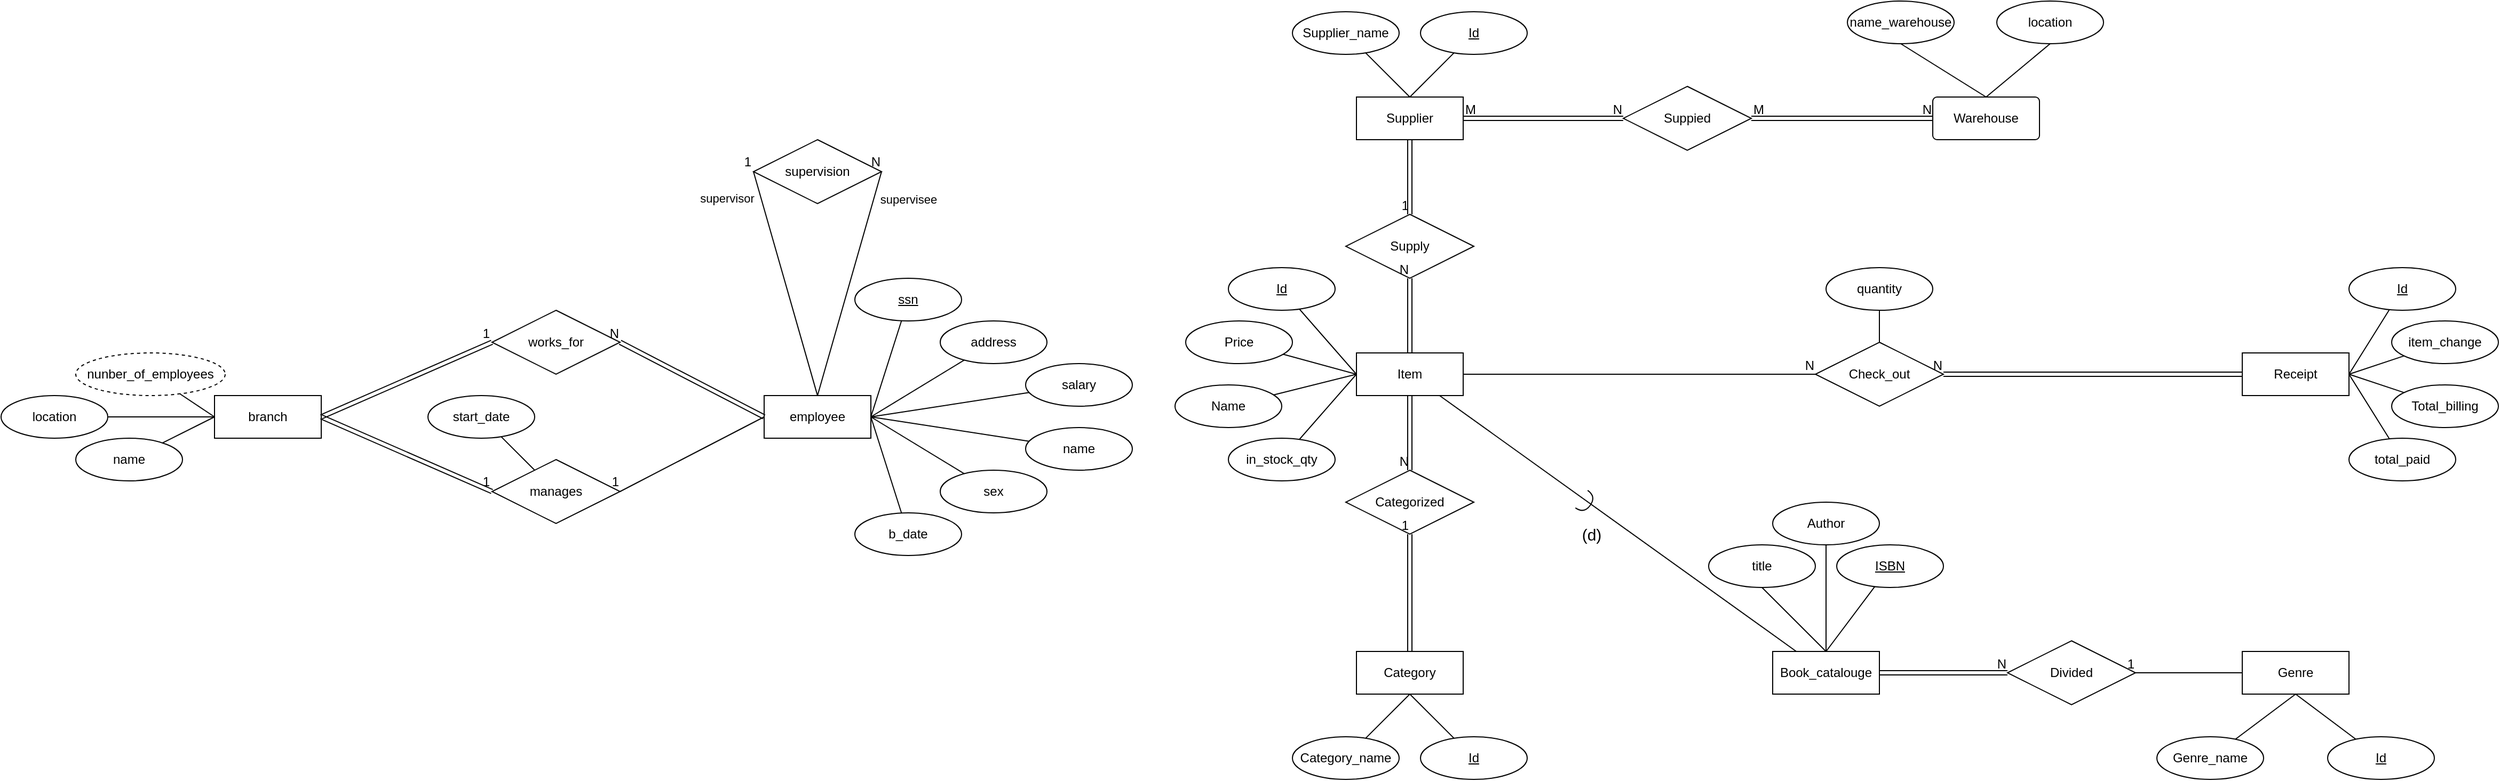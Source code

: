 <mxfile version="24.6.3" type="github" pages="3">
  <diagram id="R2lEEEUBdFMjLlhIrx00" name="Page-1">
    <mxGraphModel dx="3209" dy="1925" grid="1" gridSize="10" guides="1" tooltips="1" connect="1" arrows="1" fold="1" page="1" pageScale="1" pageWidth="850" pageHeight="1100" math="0" shadow="0" extFonts="Permanent Marker^https://fonts.googleapis.com/css?family=Permanent+Marker">
      <root>
        <mxCell id="0" />
        <mxCell id="1" parent="0" />
        <mxCell id="4DCXVfrsB2d9O9tMW49A-30" value="Supplier" style="whiteSpace=wrap;html=1;align=center;" vertex="1" parent="1">
          <mxGeometry x="130" width="100" height="40" as="geometry" />
        </mxCell>
        <mxCell id="4DCXVfrsB2d9O9tMW49A-31" value="Id" style="ellipse;whiteSpace=wrap;html=1;align=center;fontStyle=4;" vertex="1" parent="1">
          <mxGeometry x="190" y="-80" width="100" height="40" as="geometry" />
        </mxCell>
        <mxCell id="4DCXVfrsB2d9O9tMW49A-32" value="" style="endArrow=none;html=1;rounded=0;entryX=0.5;entryY=0;entryDx=0;entryDy=0;" edge="1" parent="1" source="4DCXVfrsB2d9O9tMW49A-31" target="4DCXVfrsB2d9O9tMW49A-30">
          <mxGeometry relative="1" as="geometry">
            <mxPoint x="340" y="60" as="sourcePoint" />
            <mxPoint x="500" y="60" as="targetPoint" />
          </mxGeometry>
        </mxCell>
        <mxCell id="4DCXVfrsB2d9O9tMW49A-33" value="Supplier_name" style="ellipse;whiteSpace=wrap;html=1;align=center;" vertex="1" parent="1">
          <mxGeometry x="70" y="-80" width="100" height="40" as="geometry" />
        </mxCell>
        <mxCell id="4DCXVfrsB2d9O9tMW49A-34" value="" style="endArrow=none;html=1;rounded=0;entryX=0.5;entryY=0;entryDx=0;entryDy=0;" edge="1" parent="1" source="4DCXVfrsB2d9O9tMW49A-33" target="4DCXVfrsB2d9O9tMW49A-30">
          <mxGeometry relative="1" as="geometry">
            <mxPoint x="72" y="-39" as="sourcePoint" />
            <mxPoint x="130" y="-23" as="targetPoint" />
          </mxGeometry>
        </mxCell>
        <mxCell id="4DCXVfrsB2d9O9tMW49A-35" value="Supply " style="shape=rhombus;perimeter=rhombusPerimeter;whiteSpace=wrap;html=1;align=center;" vertex="1" parent="1">
          <mxGeometry x="120" y="110" width="120" height="60" as="geometry" />
        </mxCell>
        <mxCell id="4DCXVfrsB2d9O9tMW49A-36" value="Item" style="whiteSpace=wrap;html=1;align=center;" vertex="1" parent="1">
          <mxGeometry x="130" y="240" width="100" height="40" as="geometry" />
        </mxCell>
        <mxCell id="4DCXVfrsB2d9O9tMW49A-37" value="Id" style="ellipse;whiteSpace=wrap;html=1;align=center;fontStyle=4;" vertex="1" parent="1">
          <mxGeometry x="10" y="160" width="100" height="40" as="geometry" />
        </mxCell>
        <mxCell id="4DCXVfrsB2d9O9tMW49A-38" value="" style="endArrow=none;html=1;rounded=0;entryX=0;entryY=0.5;entryDx=0;entryDy=0;" edge="1" parent="1" source="4DCXVfrsB2d9O9tMW49A-37" target="4DCXVfrsB2d9O9tMW49A-36">
          <mxGeometry relative="1" as="geometry">
            <mxPoint x="338.5" y="300" as="sourcePoint" />
            <mxPoint x="498.5" y="300" as="targetPoint" />
          </mxGeometry>
        </mxCell>
        <mxCell id="4DCXVfrsB2d9O9tMW49A-39" value="Name" style="ellipse;whiteSpace=wrap;html=1;align=center;" vertex="1" parent="1">
          <mxGeometry x="-40" y="270" width="100" height="40" as="geometry" />
        </mxCell>
        <mxCell id="4DCXVfrsB2d9O9tMW49A-40" value="" style="endArrow=none;html=1;rounded=0;entryX=0;entryY=0.5;entryDx=0;entryDy=0;" edge="1" parent="1" source="4DCXVfrsB2d9O9tMW49A-39" target="4DCXVfrsB2d9O9tMW49A-36">
          <mxGeometry relative="1" as="geometry">
            <mxPoint x="90.5" y="221" as="sourcePoint" />
            <mxPoint x="148.5" y="237" as="targetPoint" />
          </mxGeometry>
        </mxCell>
        <mxCell id="4DCXVfrsB2d9O9tMW49A-41" value="in_stock_qty" style="ellipse;whiteSpace=wrap;html=1;align=center;" vertex="1" parent="1">
          <mxGeometry x="10" y="320" width="100" height="40" as="geometry" />
        </mxCell>
        <mxCell id="4DCXVfrsB2d9O9tMW49A-42" value="" style="endArrow=none;html=1;rounded=0;entryX=0;entryY=0.5;entryDx=0;entryDy=0;" edge="1" parent="1" source="4DCXVfrsB2d9O9tMW49A-41" target="4DCXVfrsB2d9O9tMW49A-36">
          <mxGeometry relative="1" as="geometry">
            <mxPoint x="58.5" y="334" as="sourcePoint" />
            <mxPoint x="141.5" y="290" as="targetPoint" />
          </mxGeometry>
        </mxCell>
        <mxCell id="4DCXVfrsB2d9O9tMW49A-43" value="Price" style="ellipse;whiteSpace=wrap;html=1;align=center;" vertex="1" parent="1">
          <mxGeometry x="-30" y="210" width="100" height="40" as="geometry" />
        </mxCell>
        <mxCell id="4DCXVfrsB2d9O9tMW49A-44" value="" style="endArrow=none;html=1;rounded=0;entryX=0;entryY=0.5;entryDx=0;entryDy=0;" edge="1" parent="1" source="4DCXVfrsB2d9O9tMW49A-43" target="4DCXVfrsB2d9O9tMW49A-36">
          <mxGeometry relative="1" as="geometry">
            <mxPoint x="62" y="161" as="sourcePoint" />
            <mxPoint x="97" y="230" as="targetPoint" />
          </mxGeometry>
        </mxCell>
        <mxCell id="4DCXVfrsB2d9O9tMW49A-45" value="Category" style="whiteSpace=wrap;html=1;align=center;" vertex="1" parent="1">
          <mxGeometry x="130" y="520" width="100" height="40" as="geometry" />
        </mxCell>
        <mxCell id="4DCXVfrsB2d9O9tMW49A-46" value="Id" style="ellipse;whiteSpace=wrap;html=1;align=center;fontStyle=4;" vertex="1" parent="1">
          <mxGeometry x="190" y="600" width="100" height="40" as="geometry" />
        </mxCell>
        <mxCell id="4DCXVfrsB2d9O9tMW49A-47" value="" style="endArrow=none;html=1;rounded=0;entryX=0.5;entryY=1;entryDx=0;entryDy=0;" edge="1" parent="1" source="4DCXVfrsB2d9O9tMW49A-46" target="4DCXVfrsB2d9O9tMW49A-45">
          <mxGeometry relative="1" as="geometry">
            <mxPoint x="360" y="630" as="sourcePoint" />
            <mxPoint x="520" y="630" as="targetPoint" />
          </mxGeometry>
        </mxCell>
        <mxCell id="4DCXVfrsB2d9O9tMW49A-48" value="Category_name" style="ellipse;whiteSpace=wrap;html=1;align=center;" vertex="1" parent="1">
          <mxGeometry x="70" y="600" width="100" height="40" as="geometry" />
        </mxCell>
        <mxCell id="4DCXVfrsB2d9O9tMW49A-49" value="" style="endArrow=none;html=1;rounded=0;entryX=0.5;entryY=1;entryDx=0;entryDy=0;" edge="1" parent="1" source="4DCXVfrsB2d9O9tMW49A-48" target="4DCXVfrsB2d9O9tMW49A-45">
          <mxGeometry relative="1" as="geometry">
            <mxPoint x="92" y="531" as="sourcePoint" />
            <mxPoint x="150" y="547" as="targetPoint" />
          </mxGeometry>
        </mxCell>
        <mxCell id="4DCXVfrsB2d9O9tMW49A-50" value="Categorized" style="shape=rhombus;perimeter=rhombusPerimeter;whiteSpace=wrap;html=1;align=center;" vertex="1" parent="1">
          <mxGeometry x="120" y="350" width="120" height="60" as="geometry" />
        </mxCell>
        <mxCell id="4DCXVfrsB2d9O9tMW49A-51" value="" style="shape=link;html=1;rounded=0;" edge="1" parent="1" source="4DCXVfrsB2d9O9tMW49A-36" target="4DCXVfrsB2d9O9tMW49A-50">
          <mxGeometry relative="1" as="geometry">
            <mxPoint x="250" y="340" as="sourcePoint" />
            <mxPoint x="410" y="340" as="targetPoint" />
          </mxGeometry>
        </mxCell>
        <mxCell id="4DCXVfrsB2d9O9tMW49A-52" value="N" style="resizable=0;html=1;whiteSpace=wrap;align=right;verticalAlign=bottom;" connectable="0" vertex="1" parent="4DCXVfrsB2d9O9tMW49A-51">
          <mxGeometry x="1" relative="1" as="geometry" />
        </mxCell>
        <mxCell id="4DCXVfrsB2d9O9tMW49A-53" value="" style="shape=link;html=1;rounded=0;" edge="1" parent="1" source="4DCXVfrsB2d9O9tMW49A-36" target="4DCXVfrsB2d9O9tMW49A-35">
          <mxGeometry relative="1" as="geometry">
            <mxPoint x="450" y="130" as="sourcePoint" />
            <mxPoint x="610" y="130" as="targetPoint" />
          </mxGeometry>
        </mxCell>
        <mxCell id="4DCXVfrsB2d9O9tMW49A-54" value="N" style="resizable=0;html=1;whiteSpace=wrap;align=right;verticalAlign=bottom;" connectable="0" vertex="1" parent="4DCXVfrsB2d9O9tMW49A-53">
          <mxGeometry x="1" relative="1" as="geometry" />
        </mxCell>
        <mxCell id="4DCXVfrsB2d9O9tMW49A-55" value="Genre" style="whiteSpace=wrap;html=1;align=center;" vertex="1" parent="1">
          <mxGeometry x="960" y="520" width="100" height="40" as="geometry" />
        </mxCell>
        <mxCell id="4DCXVfrsB2d9O9tMW49A-56" value="Id" style="ellipse;whiteSpace=wrap;html=1;align=center;fontStyle=4;" vertex="1" parent="1">
          <mxGeometry x="1040" y="600" width="100" height="40" as="geometry" />
        </mxCell>
        <mxCell id="4DCXVfrsB2d9O9tMW49A-57" value="" style="endArrow=none;html=1;rounded=0;entryX=0.5;entryY=1;entryDx=0;entryDy=0;" edge="1" parent="1" source="4DCXVfrsB2d9O9tMW49A-56" target="4DCXVfrsB2d9O9tMW49A-55">
          <mxGeometry relative="1" as="geometry">
            <mxPoint x="1190" y="630" as="sourcePoint" />
            <mxPoint x="1350" y="630" as="targetPoint" />
          </mxGeometry>
        </mxCell>
        <mxCell id="4DCXVfrsB2d9O9tMW49A-58" value="Genre_name" style="ellipse;whiteSpace=wrap;html=1;align=center;" vertex="1" parent="1">
          <mxGeometry x="880" y="600" width="100" height="40" as="geometry" />
        </mxCell>
        <mxCell id="4DCXVfrsB2d9O9tMW49A-59" value="" style="endArrow=none;html=1;rounded=0;entryX=0.5;entryY=1;entryDx=0;entryDy=0;" edge="1" parent="1" source="4DCXVfrsB2d9O9tMW49A-58" target="4DCXVfrsB2d9O9tMW49A-55">
          <mxGeometry relative="1" as="geometry">
            <mxPoint x="922" y="531" as="sourcePoint" />
            <mxPoint x="980" y="547" as="targetPoint" />
          </mxGeometry>
        </mxCell>
        <mxCell id="4DCXVfrsB2d9O9tMW49A-60" value="Book_catalouge" style="whiteSpace=wrap;html=1;align=center;" vertex="1" parent="1">
          <mxGeometry x="520" y="520" width="100" height="40" as="geometry" />
        </mxCell>
        <mxCell id="4DCXVfrsB2d9O9tMW49A-62" value="" style="endArrow=none;html=1;rounded=0;entryX=0.5;entryY=0;entryDx=0;entryDy=0;exitX=0.5;exitY=1;exitDx=0;exitDy=0;" edge="1" parent="1" source="4DCXVfrsB2d9O9tMW49A-134" target="4DCXVfrsB2d9O9tMW49A-60">
          <mxGeometry relative="1" as="geometry">
            <mxPoint x="524.367" y="459.157" as="sourcePoint" />
            <mxPoint x="888.5" y="580" as="targetPoint" />
          </mxGeometry>
        </mxCell>
        <mxCell id="4DCXVfrsB2d9O9tMW49A-63" value="Author" style="ellipse;whiteSpace=wrap;html=1;align=center;" vertex="1" parent="1">
          <mxGeometry x="520" y="380" width="100" height="40" as="geometry" />
        </mxCell>
        <mxCell id="4DCXVfrsB2d9O9tMW49A-64" value="" style="endArrow=none;html=1;rounded=0;entryX=0.5;entryY=0;entryDx=0;entryDy=0;" edge="1" parent="1" source="4DCXVfrsB2d9O9tMW49A-63" target="4DCXVfrsB2d9O9tMW49A-60">
          <mxGeometry relative="1" as="geometry">
            <mxPoint x="480.5" y="501" as="sourcePoint" />
            <mxPoint x="538.5" y="517" as="targetPoint" />
          </mxGeometry>
        </mxCell>
        <mxCell id="4DCXVfrsB2d9O9tMW49A-65" value="&lt;u&gt;ISBN&lt;/u&gt;" style="ellipse;whiteSpace=wrap;html=1;align=center;" vertex="1" parent="1">
          <mxGeometry x="580" y="420" width="100" height="40" as="geometry" />
        </mxCell>
        <mxCell id="4DCXVfrsB2d9O9tMW49A-66" value="" style="endArrow=none;html=1;rounded=0;entryX=0.5;entryY=0;entryDx=0;entryDy=0;" edge="1" parent="1" source="4DCXVfrsB2d9O9tMW49A-65" target="4DCXVfrsB2d9O9tMW49A-60">
          <mxGeometry relative="1" as="geometry">
            <mxPoint x="448.5" y="614" as="sourcePoint" />
            <mxPoint x="531.5" y="570" as="targetPoint" />
          </mxGeometry>
        </mxCell>
        <mxCell id="4DCXVfrsB2d9O9tMW49A-67" value="Divided" style="shape=rhombus;perimeter=rhombusPerimeter;whiteSpace=wrap;html=1;align=center;" vertex="1" parent="1">
          <mxGeometry x="740" y="510" width="120" height="60" as="geometry" />
        </mxCell>
        <mxCell id="4DCXVfrsB2d9O9tMW49A-68" value="" style="shape=link;html=1;rounded=0;" edge="1" parent="1" source="4DCXVfrsB2d9O9tMW49A-60" target="4DCXVfrsB2d9O9tMW49A-67">
          <mxGeometry relative="1" as="geometry">
            <mxPoint x="570" y="550" as="sourcePoint" />
            <mxPoint x="800" y="610" as="targetPoint" />
          </mxGeometry>
        </mxCell>
        <mxCell id="4DCXVfrsB2d9O9tMW49A-69" value="N" style="resizable=0;html=1;whiteSpace=wrap;align=right;verticalAlign=bottom;" connectable="0" vertex="1" parent="4DCXVfrsB2d9O9tMW49A-68">
          <mxGeometry x="1" relative="1" as="geometry" />
        </mxCell>
        <mxCell id="4DCXVfrsB2d9O9tMW49A-70" value="" style="endArrow=none;html=1;rounded=0;" edge="1" parent="1" source="4DCXVfrsB2d9O9tMW49A-55" target="4DCXVfrsB2d9O9tMW49A-67">
          <mxGeometry relative="1" as="geometry">
            <mxPoint x="570" y="790" as="sourcePoint" />
            <mxPoint x="800" y="750" as="targetPoint" />
          </mxGeometry>
        </mxCell>
        <mxCell id="4DCXVfrsB2d9O9tMW49A-71" value="1" style="resizable=0;html=1;whiteSpace=wrap;align=right;verticalAlign=bottom;" connectable="0" vertex="1" parent="4DCXVfrsB2d9O9tMW49A-70">
          <mxGeometry x="1" relative="1" as="geometry" />
        </mxCell>
        <mxCell id="4DCXVfrsB2d9O9tMW49A-72" value="&lt;div&gt;quantity&lt;/div&gt;" style="ellipse;whiteSpace=wrap;html=1;align=center;" vertex="1" parent="1">
          <mxGeometry x="570" y="160" width="100" height="40" as="geometry" />
        </mxCell>
        <mxCell id="4DCXVfrsB2d9O9tMW49A-73" value="" style="endArrow=none;html=1;rounded=0;" edge="1" parent="1" source="4DCXVfrsB2d9O9tMW49A-72" target="4DCXVfrsB2d9O9tMW49A-83">
          <mxGeometry relative="1" as="geometry">
            <mxPoint x="261" y="174" as="sourcePoint" />
            <mxPoint x="425" y="120" as="targetPoint" />
          </mxGeometry>
        </mxCell>
        <mxCell id="4DCXVfrsB2d9O9tMW49A-74" value="&lt;div&gt;Receipt&lt;/div&gt;" style="whiteSpace=wrap;html=1;align=center;" vertex="1" parent="1">
          <mxGeometry x="960" y="240" width="100" height="40" as="geometry" />
        </mxCell>
        <mxCell id="4DCXVfrsB2d9O9tMW49A-75" value="&lt;u&gt;Id&lt;/u&gt;" style="ellipse;whiteSpace=wrap;html=1;align=center;fontStyle=4;" vertex="1" parent="1">
          <mxGeometry x="1060" y="160" width="100" height="40" as="geometry" />
        </mxCell>
        <mxCell id="4DCXVfrsB2d9O9tMW49A-76" value="" style="endArrow=none;html=1;rounded=0;entryX=1;entryY=0.5;entryDx=0;entryDy=0;" edge="1" parent="1" source="4DCXVfrsB2d9O9tMW49A-75" target="4DCXVfrsB2d9O9tMW49A-74">
          <mxGeometry relative="1" as="geometry">
            <mxPoint x="1168.5" y="300" as="sourcePoint" />
            <mxPoint x="1328.5" y="300" as="targetPoint" />
          </mxGeometry>
        </mxCell>
        <mxCell id="4DCXVfrsB2d9O9tMW49A-77" value="item_change" style="ellipse;whiteSpace=wrap;html=1;align=center;" vertex="1" parent="1">
          <mxGeometry x="1100" y="210" width="100" height="40" as="geometry" />
        </mxCell>
        <mxCell id="4DCXVfrsB2d9O9tMW49A-78" value="" style="endArrow=none;html=1;rounded=0;entryX=1;entryY=0.5;entryDx=0;entryDy=0;" edge="1" parent="1" source="4DCXVfrsB2d9O9tMW49A-77" target="4DCXVfrsB2d9O9tMW49A-74">
          <mxGeometry relative="1" as="geometry">
            <mxPoint x="920.5" y="221" as="sourcePoint" />
            <mxPoint x="978.5" y="237" as="targetPoint" />
          </mxGeometry>
        </mxCell>
        <mxCell id="4DCXVfrsB2d9O9tMW49A-79" value="Total_billing" style="ellipse;whiteSpace=wrap;html=1;align=center;" vertex="1" parent="1">
          <mxGeometry x="1100" y="270" width="100" height="40" as="geometry" />
        </mxCell>
        <mxCell id="4DCXVfrsB2d9O9tMW49A-80" value="" style="endArrow=none;html=1;rounded=0;entryX=1;entryY=0.5;entryDx=0;entryDy=0;" edge="1" parent="1" source="4DCXVfrsB2d9O9tMW49A-79" target="4DCXVfrsB2d9O9tMW49A-74">
          <mxGeometry relative="1" as="geometry">
            <mxPoint x="1020" y="170" as="sourcePoint" />
            <mxPoint x="1020" y="250" as="targetPoint" />
          </mxGeometry>
        </mxCell>
        <mxCell id="4DCXVfrsB2d9O9tMW49A-81" value="total_paid" style="ellipse;whiteSpace=wrap;html=1;align=center;" vertex="1" parent="1">
          <mxGeometry x="1060" y="320" width="100" height="40" as="geometry" />
        </mxCell>
        <mxCell id="4DCXVfrsB2d9O9tMW49A-82" value="" style="endArrow=none;html=1;rounded=0;exitX=1;exitY=0.5;exitDx=0;exitDy=0;" edge="1" parent="1" source="4DCXVfrsB2d9O9tMW49A-74" target="4DCXVfrsB2d9O9tMW49A-81">
          <mxGeometry relative="1" as="geometry">
            <mxPoint x="1020" y="410" as="sourcePoint" />
            <mxPoint x="1020" y="290" as="targetPoint" />
          </mxGeometry>
        </mxCell>
        <mxCell id="4DCXVfrsB2d9O9tMW49A-83" value="Check_out" style="shape=rhombus;perimeter=rhombusPerimeter;whiteSpace=wrap;html=1;align=center;" vertex="1" parent="1">
          <mxGeometry x="560" y="230" width="120" height="60" as="geometry" />
        </mxCell>
        <mxCell id="4DCXVfrsB2d9O9tMW49A-84" value="" style="shape=link;html=1;rounded=0;entryX=1;entryY=0.5;entryDx=0;entryDy=0;" edge="1" parent="1" source="4DCXVfrsB2d9O9tMW49A-74" target="4DCXVfrsB2d9O9tMW49A-83">
          <mxGeometry relative="1" as="geometry">
            <mxPoint x="600" y="80" as="sourcePoint" />
            <mxPoint x="760" y="80" as="targetPoint" />
          </mxGeometry>
        </mxCell>
        <mxCell id="4DCXVfrsB2d9O9tMW49A-85" value="N" style="resizable=0;html=1;whiteSpace=wrap;align=right;verticalAlign=bottom;" connectable="0" vertex="1" parent="4DCXVfrsB2d9O9tMW49A-84">
          <mxGeometry x="1" relative="1" as="geometry" />
        </mxCell>
        <mxCell id="4DCXVfrsB2d9O9tMW49A-86" value="" style="shape=requiredInterface;html=1;verticalLabelPosition=bottom;sketch=0;rotation=35;" vertex="1" parent="1">
          <mxGeometry x="340" y="370" width="10" height="20" as="geometry" />
        </mxCell>
        <mxCell id="4DCXVfrsB2d9O9tMW49A-87" value="" style="endArrow=none;html=1;rounded=0;" edge="1" parent="1" source="4DCXVfrsB2d9O9tMW49A-36" target="4DCXVfrsB2d9O9tMW49A-60">
          <mxGeometry relative="1" as="geometry">
            <mxPoint x="360" y="540" as="sourcePoint" />
            <mxPoint x="540" y="530" as="targetPoint" />
          </mxGeometry>
        </mxCell>
        <mxCell id="4DCXVfrsB2d9O9tMW49A-88" value="(d)" style="edgeLabel;html=1;align=center;verticalAlign=middle;resizable=0;points=[];fontSize=15;" connectable="0" vertex="1" parent="4DCXVfrsB2d9O9tMW49A-87">
          <mxGeometry x="0.076" y="2" relative="1" as="geometry">
            <mxPoint x="-39" y="2" as="offset" />
          </mxGeometry>
        </mxCell>
        <mxCell id="4DCXVfrsB2d9O9tMW49A-89" value="" style="shape=link;html=1;rounded=0;" edge="1" parent="1" source="4DCXVfrsB2d9O9tMW49A-45" target="4DCXVfrsB2d9O9tMW49A-50">
          <mxGeometry relative="1" as="geometry">
            <mxPoint x="210" y="470" as="sourcePoint" />
            <mxPoint x="370" y="470" as="targetPoint" />
          </mxGeometry>
        </mxCell>
        <mxCell id="4DCXVfrsB2d9O9tMW49A-90" value="1" style="resizable=0;html=1;whiteSpace=wrap;align=right;verticalAlign=bottom;" connectable="0" vertex="1" parent="4DCXVfrsB2d9O9tMW49A-89">
          <mxGeometry x="1" relative="1" as="geometry" />
        </mxCell>
        <mxCell id="4DCXVfrsB2d9O9tMW49A-91" value="" style="shape=link;html=1;rounded=0;" edge="1" parent="1" source="4DCXVfrsB2d9O9tMW49A-30" target="4DCXVfrsB2d9O9tMW49A-35">
          <mxGeometry relative="1" as="geometry">
            <mxPoint x="260" y="70" as="sourcePoint" />
            <mxPoint x="420" y="70" as="targetPoint" />
          </mxGeometry>
        </mxCell>
        <mxCell id="4DCXVfrsB2d9O9tMW49A-92" value="1" style="resizable=0;html=1;whiteSpace=wrap;align=right;verticalAlign=bottom;" connectable="0" vertex="1" parent="4DCXVfrsB2d9O9tMW49A-91">
          <mxGeometry x="1" relative="1" as="geometry" />
        </mxCell>
        <mxCell id="4DCXVfrsB2d9O9tMW49A-93" value="employee" style="whiteSpace=wrap;html=1;align=center;" vertex="1" parent="1">
          <mxGeometry x="-425" y="280" width="100" height="40" as="geometry" />
        </mxCell>
        <mxCell id="4DCXVfrsB2d9O9tMW49A-94" value="b_date" style="ellipse;whiteSpace=wrap;html=1;align=center;" vertex="1" parent="1">
          <mxGeometry x="-340" y="390" width="100" height="40" as="geometry" />
        </mxCell>
        <mxCell id="4DCXVfrsB2d9O9tMW49A-95" value="" style="endArrow=none;html=1;rounded=0;exitX=1;exitY=0.5;exitDx=0;exitDy=0;" edge="1" parent="1" source="4DCXVfrsB2d9O9tMW49A-93" target="4DCXVfrsB2d9O9tMW49A-94">
          <mxGeometry relative="1" as="geometry">
            <mxPoint x="-310" y="350" as="sourcePoint" />
            <mxPoint x="-150" y="350" as="targetPoint" />
          </mxGeometry>
        </mxCell>
        <mxCell id="4DCXVfrsB2d9O9tMW49A-96" value="name" style="ellipse;whiteSpace=wrap;html=1;align=center;" vertex="1" parent="1">
          <mxGeometry x="-180" y="310" width="100" height="40" as="geometry" />
        </mxCell>
        <mxCell id="4DCXVfrsB2d9O9tMW49A-97" value="" style="endArrow=none;html=1;rounded=0;exitX=1;exitY=0.5;exitDx=0;exitDy=0;" edge="1" parent="1" source="4DCXVfrsB2d9O9tMW49A-93" target="4DCXVfrsB2d9O9tMW49A-96">
          <mxGeometry relative="1" as="geometry">
            <mxPoint x="-340" y="380" as="sourcePoint" />
            <mxPoint x="-230" y="270" as="targetPoint" />
          </mxGeometry>
        </mxCell>
        <mxCell id="4DCXVfrsB2d9O9tMW49A-98" value="" style="endArrow=none;html=1;rounded=0;exitX=1;exitY=0.5;exitDx=0;exitDy=0;" edge="1" parent="1" source="4DCXVfrsB2d9O9tMW49A-93" target="4DCXVfrsB2d9O9tMW49A-99">
          <mxGeometry relative="1" as="geometry">
            <mxPoint x="-300" y="280" as="sourcePoint" />
            <mxPoint x="-223.448" y="325.134" as="targetPoint" />
          </mxGeometry>
        </mxCell>
        <mxCell id="4DCXVfrsB2d9O9tMW49A-99" value="address" style="ellipse;whiteSpace=wrap;html=1;align=center;" vertex="1" parent="1">
          <mxGeometry x="-260" y="210" width="100" height="40" as="geometry" />
        </mxCell>
        <mxCell id="4DCXVfrsB2d9O9tMW49A-100" value="" style="endArrow=none;html=1;rounded=0;exitX=1;exitY=0.5;exitDx=0;exitDy=0;" edge="1" parent="1" source="4DCXVfrsB2d9O9tMW49A-93" target="4DCXVfrsB2d9O9tMW49A-101">
          <mxGeometry relative="1" as="geometry">
            <mxPoint x="-325" y="360" as="sourcePoint" />
            <mxPoint x="-223.448" y="405.134" as="targetPoint" />
          </mxGeometry>
        </mxCell>
        <mxCell id="4DCXVfrsB2d9O9tMW49A-101" value="salary" style="ellipse;whiteSpace=wrap;html=1;align=center;" vertex="1" parent="1">
          <mxGeometry x="-180" y="250" width="100" height="40" as="geometry" />
        </mxCell>
        <mxCell id="4DCXVfrsB2d9O9tMW49A-102" value="" style="endArrow=none;html=1;rounded=0;exitX=1;exitY=0.5;exitDx=0;exitDy=0;" edge="1" parent="1" source="4DCXVfrsB2d9O9tMW49A-93" target="4DCXVfrsB2d9O9tMW49A-103">
          <mxGeometry relative="1" as="geometry">
            <mxPoint x="-490" y="320" as="sourcePoint" />
            <mxPoint x="-366.448" y="445.134" as="targetPoint" />
          </mxGeometry>
        </mxCell>
        <mxCell id="4DCXVfrsB2d9O9tMW49A-103" value="&lt;u&gt;ssn&lt;/u&gt;" style="ellipse;whiteSpace=wrap;html=1;align=center;" vertex="1" parent="1">
          <mxGeometry x="-340" y="170" width="100" height="40" as="geometry" />
        </mxCell>
        <mxCell id="4DCXVfrsB2d9O9tMW49A-104" value="" style="endArrow=none;html=1;rounded=0;exitX=1;exitY=0.5;exitDx=0;exitDy=0;" edge="1" parent="1" source="4DCXVfrsB2d9O9tMW49A-93" target="4DCXVfrsB2d9O9tMW49A-105">
          <mxGeometry relative="1" as="geometry">
            <mxPoint x="-370" y="240" as="sourcePoint" />
            <mxPoint x="-468" y="79" as="targetPoint" />
          </mxGeometry>
        </mxCell>
        <mxCell id="4DCXVfrsB2d9O9tMW49A-105" value="sex" style="ellipse;whiteSpace=wrap;html=1;align=center;" vertex="1" parent="1">
          <mxGeometry x="-260" y="350" width="100" height="40" as="geometry" />
        </mxCell>
        <mxCell id="4DCXVfrsB2d9O9tMW49A-106" value="works_for" style="shape=rhombus;perimeter=rhombusPerimeter;whiteSpace=wrap;html=1;align=center;" vertex="1" parent="1">
          <mxGeometry x="-680" y="200" width="120" height="60" as="geometry" />
        </mxCell>
        <mxCell id="4DCXVfrsB2d9O9tMW49A-107" value="manages" style="shape=rhombus;perimeter=rhombusPerimeter;whiteSpace=wrap;html=1;align=center;" vertex="1" parent="1">
          <mxGeometry x="-680" y="340" width="120" height="60" as="geometry" />
        </mxCell>
        <mxCell id="4DCXVfrsB2d9O9tMW49A-108" value="branch" style="whiteSpace=wrap;html=1;align=center;" vertex="1" parent="1">
          <mxGeometry x="-940" y="280" width="100" height="40" as="geometry" />
        </mxCell>
        <mxCell id="4DCXVfrsB2d9O9tMW49A-109" value="name" style="ellipse;whiteSpace=wrap;html=1;align=center;" vertex="1" parent="1">
          <mxGeometry x="-1070" y="320" width="100" height="40" as="geometry" />
        </mxCell>
        <mxCell id="4DCXVfrsB2d9O9tMW49A-110" value="location" style="ellipse;whiteSpace=wrap;html=1;align=center;" vertex="1" parent="1">
          <mxGeometry x="-1140" y="280" width="100" height="40" as="geometry" />
        </mxCell>
        <mxCell id="4DCXVfrsB2d9O9tMW49A-111" value="" style="endArrow=none;html=1;rounded=0;entryX=0;entryY=0.5;entryDx=0;entryDy=0;" edge="1" parent="1" source="4DCXVfrsB2d9O9tMW49A-109" target="4DCXVfrsB2d9O9tMW49A-108">
          <mxGeometry relative="1" as="geometry">
            <mxPoint x="-770" y="270" as="sourcePoint" />
            <mxPoint x="-610" y="270" as="targetPoint" />
          </mxGeometry>
        </mxCell>
        <mxCell id="4DCXVfrsB2d9O9tMW49A-112" value="" style="endArrow=none;html=1;rounded=0;entryX=0;entryY=0.5;entryDx=0;entryDy=0;" edge="1" parent="1" source="4DCXVfrsB2d9O9tMW49A-110" target="4DCXVfrsB2d9O9tMW49A-108">
          <mxGeometry relative="1" as="geometry">
            <mxPoint x="-999" y="372" as="sourcePoint" />
            <mxPoint x="-930" y="310" as="targetPoint" />
          </mxGeometry>
        </mxCell>
        <mxCell id="4DCXVfrsB2d9O9tMW49A-113" value="" style="shape=link;html=1;rounded=0;entryX=1;entryY=0.5;entryDx=0;entryDy=0;exitX=0;exitY=0.5;exitDx=0;exitDy=0;" edge="1" parent="1" source="4DCXVfrsB2d9O9tMW49A-93" target="4DCXVfrsB2d9O9tMW49A-106">
          <mxGeometry relative="1" as="geometry">
            <mxPoint x="-540" y="210" as="sourcePoint" />
            <mxPoint x="-380" y="210" as="targetPoint" />
          </mxGeometry>
        </mxCell>
        <mxCell id="4DCXVfrsB2d9O9tMW49A-114" value="N" style="resizable=0;html=1;whiteSpace=wrap;align=right;verticalAlign=bottom;" connectable="0" vertex="1" parent="4DCXVfrsB2d9O9tMW49A-113">
          <mxGeometry x="1" relative="1" as="geometry" />
        </mxCell>
        <mxCell id="4DCXVfrsB2d9O9tMW49A-115" value="" style="shape=link;html=1;rounded=0;exitX=1;exitY=0.5;exitDx=0;exitDy=0;entryX=0;entryY=0.5;entryDx=0;entryDy=0;" edge="1" parent="1" source="4DCXVfrsB2d9O9tMW49A-108" target="4DCXVfrsB2d9O9tMW49A-106">
          <mxGeometry relative="1" as="geometry">
            <mxPoint x="-770" y="330" as="sourcePoint" />
            <mxPoint x="-610" y="330" as="targetPoint" />
          </mxGeometry>
        </mxCell>
        <mxCell id="4DCXVfrsB2d9O9tMW49A-116" value="1" style="resizable=0;html=1;whiteSpace=wrap;align=right;verticalAlign=bottom;" connectable="0" vertex="1" parent="4DCXVfrsB2d9O9tMW49A-115">
          <mxGeometry x="1" relative="1" as="geometry" />
        </mxCell>
        <mxCell id="4DCXVfrsB2d9O9tMW49A-117" value="" style="shape=link;html=1;rounded=0;entryX=0;entryY=0.5;entryDx=0;entryDy=0;exitX=1;exitY=0.5;exitDx=0;exitDy=0;" edge="1" parent="1" source="4DCXVfrsB2d9O9tMW49A-108" target="4DCXVfrsB2d9O9tMW49A-107">
          <mxGeometry relative="1" as="geometry">
            <mxPoint x="-900" y="370" as="sourcePoint" />
            <mxPoint x="-740" y="370" as="targetPoint" />
          </mxGeometry>
        </mxCell>
        <mxCell id="4DCXVfrsB2d9O9tMW49A-118" value="1" style="resizable=0;html=1;whiteSpace=wrap;align=right;verticalAlign=bottom;" connectable="0" vertex="1" parent="4DCXVfrsB2d9O9tMW49A-117">
          <mxGeometry x="1" relative="1" as="geometry" />
        </mxCell>
        <mxCell id="4DCXVfrsB2d9O9tMW49A-119" value="" style="endArrow=none;html=1;rounded=0;exitX=0;exitY=0.5;exitDx=0;exitDy=0;entryX=1;entryY=0.5;entryDx=0;entryDy=0;" edge="1" parent="1" source="4DCXVfrsB2d9O9tMW49A-93" target="4DCXVfrsB2d9O9tMW49A-107">
          <mxGeometry relative="1" as="geometry">
            <mxPoint x="-560" y="420" as="sourcePoint" />
            <mxPoint x="-400" y="420" as="targetPoint" />
          </mxGeometry>
        </mxCell>
        <mxCell id="4DCXVfrsB2d9O9tMW49A-120" value="1" style="resizable=0;html=1;whiteSpace=wrap;align=right;verticalAlign=bottom;" connectable="0" vertex="1" parent="4DCXVfrsB2d9O9tMW49A-119">
          <mxGeometry x="1" relative="1" as="geometry" />
        </mxCell>
        <mxCell id="4DCXVfrsB2d9O9tMW49A-121" value="supervision" style="shape=rhombus;perimeter=rhombusPerimeter;whiteSpace=wrap;html=1;align=center;" vertex="1" parent="1">
          <mxGeometry x="-435" y="40" width="120" height="60" as="geometry" />
        </mxCell>
        <mxCell id="4DCXVfrsB2d9O9tMW49A-122" value="" style="endArrow=none;html=1;rounded=0;exitX=0.5;exitY=0;exitDx=0;exitDy=0;entryX=0;entryY=0.5;entryDx=0;entryDy=0;" edge="1" parent="1" source="4DCXVfrsB2d9O9tMW49A-93" target="4DCXVfrsB2d9O9tMW49A-121">
          <mxGeometry relative="1" as="geometry">
            <mxPoint x="-560" y="170" as="sourcePoint" />
            <mxPoint x="-400" y="170" as="targetPoint" />
          </mxGeometry>
        </mxCell>
        <mxCell id="4DCXVfrsB2d9O9tMW49A-123" value="1" style="resizable=0;html=1;whiteSpace=wrap;align=right;verticalAlign=bottom;" connectable="0" vertex="1" parent="4DCXVfrsB2d9O9tMW49A-122">
          <mxGeometry x="1" relative="1" as="geometry" />
        </mxCell>
        <mxCell id="4DCXVfrsB2d9O9tMW49A-124" value="supervisor" style="edgeLabel;html=1;align=center;verticalAlign=middle;resizable=0;points=[];" vertex="1" connectable="0" parent="4DCXVfrsB2d9O9tMW49A-122">
          <mxGeometry x="0.629" y="2" relative="1" as="geometry">
            <mxPoint x="-34" y="-15" as="offset" />
          </mxGeometry>
        </mxCell>
        <mxCell id="4DCXVfrsB2d9O9tMW49A-125" value="" style="endArrow=none;html=1;rounded=0;entryX=1;entryY=0.5;entryDx=0;entryDy=0;exitX=0.5;exitY=0;exitDx=0;exitDy=0;" edge="1" parent="1" source="4DCXVfrsB2d9O9tMW49A-93" target="4DCXVfrsB2d9O9tMW49A-121">
          <mxGeometry relative="1" as="geometry">
            <mxPoint x="-630" y="150" as="sourcePoint" />
            <mxPoint x="-470" y="150" as="targetPoint" />
          </mxGeometry>
        </mxCell>
        <mxCell id="4DCXVfrsB2d9O9tMW49A-126" value="N" style="resizable=0;html=1;whiteSpace=wrap;align=right;verticalAlign=bottom;" connectable="0" vertex="1" parent="4DCXVfrsB2d9O9tMW49A-125">
          <mxGeometry x="1" relative="1" as="geometry" />
        </mxCell>
        <mxCell id="4DCXVfrsB2d9O9tMW49A-127" value="supervisee" style="edgeLabel;html=1;align=center;verticalAlign=middle;resizable=0;points=[];" vertex="1" connectable="0" parent="4DCXVfrsB2d9O9tMW49A-125">
          <mxGeometry x="0.69" y="1" relative="1" as="geometry">
            <mxPoint x="35" y="-7" as="offset" />
          </mxGeometry>
        </mxCell>
        <mxCell id="4DCXVfrsB2d9O9tMW49A-128" value="&lt;div&gt;nunber_of_employees&lt;/div&gt;" style="ellipse;whiteSpace=wrap;html=1;align=center;dashed=1;" vertex="1" parent="1">
          <mxGeometry x="-1070" y="240" width="140" height="40" as="geometry" />
        </mxCell>
        <mxCell id="4DCXVfrsB2d9O9tMW49A-129" value="" style="endArrow=none;html=1;rounded=0;entryX=0;entryY=0.5;entryDx=0;entryDy=0;" edge="1" parent="1" source="4DCXVfrsB2d9O9tMW49A-128" target="4DCXVfrsB2d9O9tMW49A-108">
          <mxGeometry relative="1" as="geometry">
            <mxPoint x="-960" y="200" as="sourcePoint" />
            <mxPoint x="-800" y="200" as="targetPoint" />
          </mxGeometry>
        </mxCell>
        <mxCell id="4DCXVfrsB2d9O9tMW49A-130" value="start_date" style="ellipse;whiteSpace=wrap;html=1;align=center;" vertex="1" parent="1">
          <mxGeometry x="-740" y="280" width="100" height="40" as="geometry" />
        </mxCell>
        <mxCell id="4DCXVfrsB2d9O9tMW49A-131" value="" style="endArrow=none;html=1;rounded=0;" edge="1" parent="1" source="4DCXVfrsB2d9O9tMW49A-130" target="4DCXVfrsB2d9O9tMW49A-107">
          <mxGeometry relative="1" as="geometry">
            <mxPoint x="-620" y="300" as="sourcePoint" />
            <mxPoint x="-460" y="300" as="targetPoint" />
          </mxGeometry>
        </mxCell>
        <mxCell id="4DCXVfrsB2d9O9tMW49A-132" value="" style="endArrow=none;html=1;rounded=0;exitX=1;exitY=0.5;exitDx=0;exitDy=0;entryX=0;entryY=0.5;entryDx=0;entryDy=0;" edge="1" parent="1" source="4DCXVfrsB2d9O9tMW49A-36" target="4DCXVfrsB2d9O9tMW49A-83">
          <mxGeometry relative="1" as="geometry">
            <mxPoint x="320" y="240" as="sourcePoint" />
            <mxPoint x="480" y="240" as="targetPoint" />
          </mxGeometry>
        </mxCell>
        <mxCell id="4DCXVfrsB2d9O9tMW49A-133" value="N" style="resizable=0;html=1;whiteSpace=wrap;align=right;verticalAlign=bottom;" connectable="0" vertex="1" parent="4DCXVfrsB2d9O9tMW49A-132">
          <mxGeometry x="1" relative="1" as="geometry" />
        </mxCell>
        <mxCell id="4DCXVfrsB2d9O9tMW49A-134" value="title" style="ellipse;whiteSpace=wrap;html=1;align=center;" vertex="1" parent="1">
          <mxGeometry x="460" y="420" width="100" height="40" as="geometry" />
        </mxCell>
        <mxCell id="4DCXVfrsB2d9O9tMW49A-136" value="Warehouse" style="rounded=1;arcSize=10;whiteSpace=wrap;html=1;align=center;" vertex="1" parent="1">
          <mxGeometry x="670" width="100" height="40" as="geometry" />
        </mxCell>
        <mxCell id="4DCXVfrsB2d9O9tMW49A-140" value="name_warehouse" style="ellipse;whiteSpace=wrap;html=1;align=center;" vertex="1" parent="1">
          <mxGeometry x="590" y="-90" width="100" height="40" as="geometry" />
        </mxCell>
        <mxCell id="4DCXVfrsB2d9O9tMW49A-141" value="location" style="ellipse;whiteSpace=wrap;html=1;align=center;" vertex="1" parent="1">
          <mxGeometry x="730" y="-90" width="100" height="40" as="geometry" />
        </mxCell>
        <mxCell id="4DCXVfrsB2d9O9tMW49A-142" value="" style="endArrow=none;html=1;rounded=0;exitX=0.5;exitY=1;exitDx=0;exitDy=0;entryX=0.5;entryY=0;entryDx=0;entryDy=0;" edge="1" parent="1" source="4DCXVfrsB2d9O9tMW49A-140" target="4DCXVfrsB2d9O9tMW49A-136">
          <mxGeometry relative="1" as="geometry">
            <mxPoint x="520" y="270" as="sourcePoint" />
            <mxPoint x="680" y="270" as="targetPoint" />
          </mxGeometry>
        </mxCell>
        <mxCell id="4DCXVfrsB2d9O9tMW49A-143" value="" style="endArrow=none;html=1;rounded=0;exitX=0.5;exitY=1;exitDx=0;exitDy=0;entryX=0.5;entryY=0;entryDx=0;entryDy=0;" edge="1" parent="1" source="4DCXVfrsB2d9O9tMW49A-141" target="4DCXVfrsB2d9O9tMW49A-136">
          <mxGeometry relative="1" as="geometry">
            <mxPoint x="650" y="-60" as="sourcePoint" />
            <mxPoint x="720" y="-10" as="targetPoint" />
          </mxGeometry>
        </mxCell>
        <mxCell id="4DCXVfrsB2d9O9tMW49A-144" value="Suppied" style="shape=rhombus;perimeter=rhombusPerimeter;whiteSpace=wrap;html=1;align=center;" vertex="1" parent="1">
          <mxGeometry x="380" y="-10" width="120" height="60" as="geometry" />
        </mxCell>
        <mxCell id="4DCXVfrsB2d9O9tMW49A-145" value="" style="shape=link;html=1;rounded=0;exitX=1;exitY=0.5;exitDx=0;exitDy=0;entryX=0;entryY=0.5;entryDx=0;entryDy=0;" edge="1" parent="1" source="4DCXVfrsB2d9O9tMW49A-144" target="4DCXVfrsB2d9O9tMW49A-136">
          <mxGeometry relative="1" as="geometry">
            <mxPoint x="500" y="60" as="sourcePoint" />
            <mxPoint x="660" y="60" as="targetPoint" />
          </mxGeometry>
        </mxCell>
        <mxCell id="4DCXVfrsB2d9O9tMW49A-146" value="M" style="resizable=0;html=1;whiteSpace=wrap;align=left;verticalAlign=bottom;" connectable="0" vertex="1" parent="4DCXVfrsB2d9O9tMW49A-145">
          <mxGeometry x="-1" relative="1" as="geometry" />
        </mxCell>
        <mxCell id="4DCXVfrsB2d9O9tMW49A-147" value="N" style="resizable=0;html=1;whiteSpace=wrap;align=right;verticalAlign=bottom;" connectable="0" vertex="1" parent="4DCXVfrsB2d9O9tMW49A-145">
          <mxGeometry x="1" relative="1" as="geometry" />
        </mxCell>
        <mxCell id="4DCXVfrsB2d9O9tMW49A-148" value="" style="shape=link;html=1;rounded=0;exitX=1;exitY=0.5;exitDx=0;exitDy=0;entryX=0;entryY=0.5;entryDx=0;entryDy=0;" edge="1" parent="1" source="4DCXVfrsB2d9O9tMW49A-30" target="4DCXVfrsB2d9O9tMW49A-144">
          <mxGeometry relative="1" as="geometry">
            <mxPoint x="510" y="30" as="sourcePoint" />
            <mxPoint x="680" y="30" as="targetPoint" />
          </mxGeometry>
        </mxCell>
        <mxCell id="4DCXVfrsB2d9O9tMW49A-149" value="M" style="resizable=0;html=1;whiteSpace=wrap;align=left;verticalAlign=bottom;" connectable="0" vertex="1" parent="4DCXVfrsB2d9O9tMW49A-148">
          <mxGeometry x="-1" relative="1" as="geometry" />
        </mxCell>
        <mxCell id="4DCXVfrsB2d9O9tMW49A-150" value="N" style="resizable=0;html=1;whiteSpace=wrap;align=right;verticalAlign=bottom;" connectable="0" vertex="1" parent="4DCXVfrsB2d9O9tMW49A-148">
          <mxGeometry x="1" relative="1" as="geometry" />
        </mxCell>
      </root>
    </mxGraphModel>
  </diagram>
  <diagram id="0LhfxQ0tsW1-PUvaSkPL" name="Page-2">
    <mxGraphModel dx="1434" dy="784" grid="1" gridSize="10" guides="1" tooltips="1" connect="1" arrows="1" fold="1" page="1" pageScale="1" pageWidth="850" pageHeight="1100" math="0" shadow="0">
      <root>
        <mxCell id="0" />
        <mxCell id="1" parent="0" />
        <mxCell id="B2deVuTes-0Ho1UpX5tT-1" value="" style="childLayout=tableLayout;recursiveResize=0;shadow=0;fillColor=none;strokeColor=#C0C0C0;perimeterSpacing=0;strokeWidth=1;" vertex="1" parent="1">
          <mxGeometry x="80" y="80" width="410" height="40" as="geometry" />
        </mxCell>
        <mxCell id="B2deVuTes-0Ho1UpX5tT-2" value="" style="shape=tableRow;horizontal=0;startSize=0;swimlaneHead=0;swimlaneBody=0;top=0;left=0;bottom=0;right=0;dropTarget=0;collapsible=0;recursiveResize=0;expand=0;fontStyle=0;fillColor=none;sketch=1;curveFitting=1;jiggle=2;" vertex="1" parent="B2deVuTes-0Ho1UpX5tT-1">
          <mxGeometry width="410" height="40" as="geometry" />
        </mxCell>
        <mxCell id="B2deVuTes-0Ho1UpX5tT-3" value="&lt;u&gt;id&lt;/u&gt;" style="connectable=0;recursiveResize=0;strokeColor=default;fillColor=none;align=center;whiteSpace=wrap;html=1;" vertex="1" parent="B2deVuTes-0Ho1UpX5tT-2">
          <mxGeometry width="50" height="40" as="geometry">
            <mxRectangle width="50" height="40" as="alternateBounds" />
          </mxGeometry>
        </mxCell>
        <mxCell id="B2deVuTes-0Ho1UpX5tT-4" value="category_id" style="connectable=0;recursiveResize=0;strokeColor=default;fillColor=none;align=center;whiteSpace=wrap;html=1;" vertex="1" parent="B2deVuTes-0Ho1UpX5tT-2">
          <mxGeometry x="50" width="80" height="40" as="geometry">
            <mxRectangle width="80" height="40" as="alternateBounds" />
          </mxGeometry>
        </mxCell>
        <mxCell id="B2deVuTes-0Ho1UpX5tT-5" value="supplier_id" style="connectable=0;recursiveResize=0;strokeColor=default;fillColor=none;align=center;whiteSpace=wrap;html=1;" vertex="1" parent="B2deVuTes-0Ho1UpX5tT-2">
          <mxGeometry x="130" width="70" height="40" as="geometry">
            <mxRectangle width="70" height="40" as="alternateBounds" />
          </mxGeometry>
        </mxCell>
        <mxCell id="B2deVuTes-0Ho1UpX5tT-6" value="name" style="connectable=0;recursiveResize=0;strokeColor=default;fillColor=none;align=center;whiteSpace=wrap;html=1;" vertex="1" parent="B2deVuTes-0Ho1UpX5tT-2">
          <mxGeometry x="200" width="60" height="40" as="geometry">
            <mxRectangle width="60" height="40" as="alternateBounds" />
          </mxGeometry>
        </mxCell>
        <mxCell id="B2deVuTes-0Ho1UpX5tT-7" value="price" style="connectable=0;recursiveResize=0;strokeColor=default;fillColor=none;align=center;whiteSpace=wrap;html=1;" vertex="1" parent="B2deVuTes-0Ho1UpX5tT-2">
          <mxGeometry x="260" width="60" height="40" as="geometry">
            <mxRectangle width="60" height="40" as="alternateBounds" />
          </mxGeometry>
        </mxCell>
        <mxCell id="B2deVuTes-0Ho1UpX5tT-8" value="in_storage" style="connectable=0;recursiveResize=0;strokeColor=default;fillColor=none;align=center;whiteSpace=wrap;html=1;" vertex="1" parent="B2deVuTes-0Ho1UpX5tT-2">
          <mxGeometry x="320" width="90" height="40" as="geometry">
            <mxRectangle width="90" height="40" as="alternateBounds" />
          </mxGeometry>
        </mxCell>
        <mxCell id="B2deVuTes-0Ho1UpX5tT-9" value="&lt;div&gt;Item&lt;/div&gt;" style="text;html=1;align=center;verticalAlign=middle;resizable=0;points=[];autosize=1;strokeColor=none;fillColor=none;sketch=1;curveFitting=1;jiggle=2;" vertex="1" parent="1">
          <mxGeometry x="80" y="50" width="50" height="30" as="geometry" />
        </mxCell>
        <mxCell id="B2deVuTes-0Ho1UpX5tT-10" value="" style="childLayout=tableLayout;recursiveResize=0;shadow=0;fillColor=none;strokeColor=default;perimeterSpacing=0;strokeWidth=1;" vertex="1" parent="1">
          <mxGeometry x="320" y="240" width="160" height="40" as="geometry" />
        </mxCell>
        <mxCell id="B2deVuTes-0Ho1UpX5tT-11" value="" style="shape=tableRow;horizontal=0;startSize=0;swimlaneHead=0;swimlaneBody=0;top=0;left=0;bottom=0;right=0;dropTarget=0;collapsible=0;recursiveResize=0;expand=0;fontStyle=0;fillColor=none;sketch=1;curveFitting=1;jiggle=2;" vertex="1" parent="B2deVuTes-0Ho1UpX5tT-10">
          <mxGeometry width="160" height="40" as="geometry" />
        </mxCell>
        <mxCell id="B2deVuTes-0Ho1UpX5tT-12" value="id" style="connectable=0;recursiveResize=0;strokeColor=default;fillColor=none;align=center;whiteSpace=wrap;html=1;fontStyle=4" vertex="1" parent="B2deVuTes-0Ho1UpX5tT-11">
          <mxGeometry width="60" height="40" as="geometry">
            <mxRectangle width="60" height="40" as="alternateBounds" />
          </mxGeometry>
        </mxCell>
        <mxCell id="B2deVuTes-0Ho1UpX5tT-13" value="supplier_name" style="connectable=0;recursiveResize=0;strokeColor=default;fillColor=none;align=center;whiteSpace=wrap;html=1;" vertex="1" parent="B2deVuTes-0Ho1UpX5tT-11">
          <mxGeometry x="60" width="100" height="40" as="geometry">
            <mxRectangle width="100" height="40" as="alternateBounds" />
          </mxGeometry>
        </mxCell>
        <mxCell id="B2deVuTes-0Ho1UpX5tT-14" value="supplier" style="text;html=1;align=center;verticalAlign=middle;resizable=0;points=[];autosize=1;strokeColor=none;fillColor=none;sketch=1;curveFitting=1;jiggle=2;" vertex="1" parent="1">
          <mxGeometry x="320" y="210" width="60" height="30" as="geometry" />
        </mxCell>
        <mxCell id="B2deVuTes-0Ho1UpX5tT-15" value="" style="childLayout=tableLayout;recursiveResize=0;shadow=0;fillColor=none;strokeColor=#C0C0C0;perimeterSpacing=0;strokeWidth=1;" vertex="1" parent="1">
          <mxGeometry x="80" y="360" width="210" height="40" as="geometry" />
        </mxCell>
        <mxCell id="B2deVuTes-0Ho1UpX5tT-16" value="" style="shape=tableRow;horizontal=0;startSize=0;swimlaneHead=0;swimlaneBody=0;top=0;left=0;bottom=0;right=0;dropTarget=0;collapsible=0;recursiveResize=0;expand=0;fontStyle=0;fillColor=none;sketch=1;curveFitting=1;jiggle=2;" vertex="1" parent="B2deVuTes-0Ho1UpX5tT-15">
          <mxGeometry width="210" height="40" as="geometry" />
        </mxCell>
        <mxCell id="B2deVuTes-0Ho1UpX5tT-17" value="&lt;u&gt;item_id&lt;/u&gt;" style="connectable=0;recursiveResize=0;strokeColor=default;fillColor=none;align=center;whiteSpace=wrap;html=1;" vertex="1" parent="B2deVuTes-0Ho1UpX5tT-16">
          <mxGeometry width="70" height="40" as="geometry">
            <mxRectangle width="70" height="40" as="alternateBounds" />
          </mxGeometry>
        </mxCell>
        <mxCell id="B2deVuTes-0Ho1UpX5tT-18" value="&lt;u&gt;receipt_id&lt;/u&gt;" style="connectable=0;recursiveResize=0;strokeColor=default;fillColor=none;align=center;whiteSpace=wrap;html=1;" vertex="1" parent="B2deVuTes-0Ho1UpX5tT-16">
          <mxGeometry x="70" width="80" height="40" as="geometry">
            <mxRectangle width="80" height="40" as="alternateBounds" />
          </mxGeometry>
        </mxCell>
        <mxCell id="B2deVuTes-0Ho1UpX5tT-19" value="quantity" style="connectable=0;recursiveResize=0;strokeColor=default;fillColor=none;align=center;whiteSpace=wrap;html=1;" vertex="1" parent="B2deVuTes-0Ho1UpX5tT-16">
          <mxGeometry x="150" width="60" height="40" as="geometry">
            <mxRectangle width="60" height="40" as="alternateBounds" />
          </mxGeometry>
        </mxCell>
        <mxCell id="B2deVuTes-0Ho1UpX5tT-20" value="check_out" style="text;html=1;align=center;verticalAlign=middle;resizable=0;points=[];autosize=1;strokeColor=none;fillColor=none;sketch=1;curveFitting=1;jiggle=2;" vertex="1" parent="1">
          <mxGeometry x="80" y="330" width="80" height="30" as="geometry" />
        </mxCell>
        <mxCell id="B2deVuTes-0Ho1UpX5tT-21" value="" style="childLayout=tableLayout;recursiveResize=0;shadow=0;fillColor=none;strokeColor=default;perimeterSpacing=0;strokeWidth=1;" vertex="1" parent="1">
          <mxGeometry x="80" y="240" width="160" height="40" as="geometry" />
        </mxCell>
        <mxCell id="B2deVuTes-0Ho1UpX5tT-22" value="" style="shape=tableRow;horizontal=0;startSize=0;swimlaneHead=0;swimlaneBody=0;top=0;left=0;bottom=0;right=0;dropTarget=0;collapsible=0;recursiveResize=0;expand=0;fontStyle=0;fillColor=none;sketch=1;curveFitting=1;jiggle=2;" vertex="1" parent="B2deVuTes-0Ho1UpX5tT-21">
          <mxGeometry width="160" height="40" as="geometry" />
        </mxCell>
        <mxCell id="B2deVuTes-0Ho1UpX5tT-23" value="id" style="connectable=0;recursiveResize=0;strokeColor=default;fillColor=none;align=center;whiteSpace=wrap;html=1;fontStyle=4" vertex="1" parent="B2deVuTes-0Ho1UpX5tT-22">
          <mxGeometry width="60" height="40" as="geometry">
            <mxRectangle width="60" height="40" as="alternateBounds" />
          </mxGeometry>
        </mxCell>
        <mxCell id="B2deVuTes-0Ho1UpX5tT-24" value="category_name" style="connectable=0;recursiveResize=0;strokeColor=default;fillColor=none;align=center;whiteSpace=wrap;html=1;" vertex="1" parent="B2deVuTes-0Ho1UpX5tT-22">
          <mxGeometry x="60" width="100" height="40" as="geometry">
            <mxRectangle width="100" height="40" as="alternateBounds" />
          </mxGeometry>
        </mxCell>
        <mxCell id="B2deVuTes-0Ho1UpX5tT-25" value="category" style="text;html=1;align=center;verticalAlign=middle;resizable=0;points=[];autosize=1;strokeColor=none;fillColor=none;sketch=1;curveFitting=1;jiggle=2;" vertex="1" parent="1">
          <mxGeometry x="80" y="210" width="70" height="30" as="geometry" />
        </mxCell>
        <mxCell id="B2deVuTes-0Ho1UpX5tT-26" value="" style="childLayout=tableLayout;recursiveResize=0;shadow=0;fillColor=none;strokeColor=#C0C0C0;perimeterSpacing=0;strokeWidth=1;" vertex="1" parent="1">
          <mxGeometry x="80" y="480" width="280" height="40" as="geometry" />
        </mxCell>
        <mxCell id="B2deVuTes-0Ho1UpX5tT-27" value="" style="shape=tableRow;horizontal=0;startSize=0;swimlaneHead=0;swimlaneBody=0;top=0;left=0;bottom=0;right=0;dropTarget=0;collapsible=0;recursiveResize=0;expand=0;fontStyle=0;fillColor=none;sketch=1;curveFitting=1;jiggle=2;" vertex="1" parent="B2deVuTes-0Ho1UpX5tT-26">
          <mxGeometry width="280" height="40" as="geometry" />
        </mxCell>
        <mxCell id="B2deVuTes-0Ho1UpX5tT-28" value="&lt;u&gt;id&lt;/u&gt;" style="connectable=0;recursiveResize=0;strokeColor=default;fillColor=none;align=center;whiteSpace=wrap;html=1;" vertex="1" parent="B2deVuTes-0Ho1UpX5tT-27">
          <mxGeometry width="60" height="40" as="geometry">
            <mxRectangle width="60" height="40" as="alternateBounds" />
          </mxGeometry>
        </mxCell>
        <mxCell id="B2deVuTes-0Ho1UpX5tT-29" value="total_billing" style="connectable=0;recursiveResize=0;strokeColor=default;fillColor=none;align=center;whiteSpace=wrap;html=1;" vertex="1" parent="B2deVuTes-0Ho1UpX5tT-27">
          <mxGeometry x="60" width="80" height="40" as="geometry">
            <mxRectangle width="80" height="40" as="alternateBounds" />
          </mxGeometry>
        </mxCell>
        <mxCell id="B2deVuTes-0Ho1UpX5tT-30" value="total_paid" style="connectable=0;recursiveResize=0;strokeColor=default;fillColor=none;align=center;whiteSpace=wrap;html=1;" vertex="1" parent="B2deVuTes-0Ho1UpX5tT-27">
          <mxGeometry x="140" width="78" height="40" as="geometry">
            <mxRectangle width="78" height="40" as="alternateBounds" />
          </mxGeometry>
        </mxCell>
        <mxCell id="B2deVuTes-0Ho1UpX5tT-31" value="change" style="connectable=0;recursiveResize=0;strokeColor=default;fillColor=none;align=center;whiteSpace=wrap;html=1;" vertex="1" parent="B2deVuTes-0Ho1UpX5tT-27">
          <mxGeometry x="218" width="62" height="40" as="geometry">
            <mxRectangle width="62" height="40" as="alternateBounds" />
          </mxGeometry>
        </mxCell>
        <mxCell id="B2deVuTes-0Ho1UpX5tT-32" value="receipt" style="text;html=1;align=center;verticalAlign=middle;resizable=0;points=[];autosize=1;strokeColor=none;fillColor=none;sketch=1;curveFitting=1;jiggle=2;" vertex="1" parent="1">
          <mxGeometry x="80" y="450" width="60" height="30" as="geometry" />
        </mxCell>
        <mxCell id="B2deVuTes-0Ho1UpX5tT-33" style="edgeStyle=orthogonalEdgeStyle;rounded=0;orthogonalLoop=1;jettySize=auto;html=1;entryX=0.181;entryY=1.05;entryDx=0;entryDy=0;entryPerimeter=0;exitX=0.207;exitY=1.05;exitDx=0;exitDy=0;exitPerimeter=0;" edge="1" parent="1" source="B2deVuTes-0Ho1UpX5tT-2" target="B2deVuTes-0Ho1UpX5tT-22">
          <mxGeometry relative="1" as="geometry">
            <mxPoint x="250" y="150" as="sourcePoint" />
            <Array as="points">
              <mxPoint x="165" y="200" />
              <mxPoint x="60" y="200" />
              <mxPoint x="60" y="310" />
              <mxPoint x="109" y="310" />
            </Array>
          </mxGeometry>
        </mxCell>
        <mxCell id="B2deVuTes-0Ho1UpX5tT-34" style="edgeStyle=orthogonalEdgeStyle;rounded=0;orthogonalLoop=1;jettySize=auto;html=1;exitX=0.41;exitY=0.975;exitDx=0;exitDy=0;exitPerimeter=0;entryX=0.188;entryY=0.975;entryDx=0;entryDy=0;entryPerimeter=0;" edge="1" parent="1" source="B2deVuTes-0Ho1UpX5tT-2" target="B2deVuTes-0Ho1UpX5tT-11">
          <mxGeometry relative="1" as="geometry">
            <Array as="points">
              <mxPoint x="248" y="300" />
              <mxPoint x="350" y="300" />
            </Array>
          </mxGeometry>
        </mxCell>
        <mxCell id="B2deVuTes-0Ho1UpX5tT-35" style="edgeStyle=orthogonalEdgeStyle;rounded=0;orthogonalLoop=1;jettySize=auto;html=1;entryX=0.068;entryY=1;entryDx=0;entryDy=0;entryPerimeter=0;exitX=0.157;exitY=1.05;exitDx=0;exitDy=0;exitPerimeter=0;" edge="1" parent="1" source="B2deVuTes-0Ho1UpX5tT-16" target="B2deVuTes-0Ho1UpX5tT-2">
          <mxGeometry relative="1" as="geometry">
            <mxPoint x="120" y="170" as="targetPoint" />
            <Array as="points">
              <mxPoint x="113" y="410" />
              <mxPoint x="50" y="410" />
              <mxPoint x="50" y="190" />
              <mxPoint x="108" y="190" />
            </Array>
          </mxGeometry>
        </mxCell>
        <mxCell id="B2deVuTes-0Ho1UpX5tT-36" style="edgeStyle=orthogonalEdgeStyle;rounded=0;orthogonalLoop=1;jettySize=auto;html=1;entryX=0.114;entryY=1.125;entryDx=0;entryDy=0;entryPerimeter=0;exitX=0.543;exitY=0.95;exitDx=0;exitDy=0;exitPerimeter=0;" edge="1" parent="1" source="B2deVuTes-0Ho1UpX5tT-16" target="B2deVuTes-0Ho1UpX5tT-27">
          <mxGeometry relative="1" as="geometry">
            <Array as="points">
              <mxPoint x="194" y="420" />
              <mxPoint x="50" y="420" />
              <mxPoint x="50" y="540" />
              <mxPoint x="112" y="540" />
            </Array>
          </mxGeometry>
        </mxCell>
        <mxCell id="B2deVuTes-0Ho1UpX5tT-37" value="" style="childLayout=tableLayout;recursiveResize=0;shadow=0;fillColor=none;strokeColor=#C0C0C0;perimeterSpacing=0;strokeWidth=1;" vertex="1" parent="1">
          <mxGeometry x="80" y="600" width="320" height="40" as="geometry" />
        </mxCell>
        <mxCell id="B2deVuTes-0Ho1UpX5tT-38" value="" style="shape=tableRow;horizontal=0;startSize=0;swimlaneHead=0;swimlaneBody=0;top=0;left=0;bottom=0;right=0;dropTarget=0;collapsible=0;recursiveResize=0;expand=0;fontStyle=0;fillColor=none;sketch=1;curveFitting=1;jiggle=2;" vertex="1" parent="B2deVuTes-0Ho1UpX5tT-37">
          <mxGeometry width="320" height="40" as="geometry" />
        </mxCell>
        <mxCell id="B2deVuTes-0Ho1UpX5tT-39" value="&lt;u&gt;title&lt;/u&gt;" style="connectable=0;recursiveResize=0;strokeColor=default;fillColor=none;align=center;whiteSpace=wrap;html=1;" vertex="1" parent="B2deVuTes-0Ho1UpX5tT-38">
          <mxGeometry width="50" height="40" as="geometry">
            <mxRectangle width="50" height="40" as="alternateBounds" />
          </mxGeometry>
        </mxCell>
        <mxCell id="B2deVuTes-0Ho1UpX5tT-40" value="item_id" style="connectable=0;recursiveResize=0;strokeColor=default;fillColor=none;align=center;whiteSpace=wrap;html=1;" vertex="1" parent="B2deVuTes-0Ho1UpX5tT-38">
          <mxGeometry x="50" width="80" height="40" as="geometry">
            <mxRectangle width="80" height="40" as="alternateBounds" />
          </mxGeometry>
        </mxCell>
        <mxCell id="B2deVuTes-0Ho1UpX5tT-41" value="genre_id" style="connectable=0;recursiveResize=0;strokeColor=default;fillColor=none;align=center;whiteSpace=wrap;html=1;" vertex="1" parent="B2deVuTes-0Ho1UpX5tT-38">
          <mxGeometry x="130" width="70" height="40" as="geometry">
            <mxRectangle width="70" height="40" as="alternateBounds" />
          </mxGeometry>
        </mxCell>
        <mxCell id="B2deVuTes-0Ho1UpX5tT-42" value="ISBN" style="connectable=0;recursiveResize=0;strokeColor=default;fillColor=none;align=center;whiteSpace=wrap;html=1;" vertex="1" parent="B2deVuTes-0Ho1UpX5tT-38">
          <mxGeometry x="200" width="60" height="40" as="geometry">
            <mxRectangle width="60" height="40" as="alternateBounds" />
          </mxGeometry>
        </mxCell>
        <mxCell id="B2deVuTes-0Ho1UpX5tT-43" value="author" style="connectable=0;recursiveResize=0;strokeColor=default;fillColor=none;align=center;whiteSpace=wrap;html=1;" vertex="1" parent="B2deVuTes-0Ho1UpX5tT-38">
          <mxGeometry x="260" width="60" height="40" as="geometry">
            <mxRectangle width="60" height="40" as="alternateBounds" />
          </mxGeometry>
        </mxCell>
        <mxCell id="B2deVuTes-0Ho1UpX5tT-44" value="book_catalouge" style="text;html=1;align=center;verticalAlign=middle;resizable=0;points=[];autosize=1;strokeColor=none;fillColor=none;sketch=1;curveFitting=1;jiggle=2;" vertex="1" parent="1">
          <mxGeometry x="80" y="570" width="110" height="30" as="geometry" />
        </mxCell>
        <mxCell id="B2deVuTes-0Ho1UpX5tT-45" value="" style="childLayout=tableLayout;recursiveResize=0;shadow=0;fillColor=none;strokeColor=default;perimeterSpacing=0;strokeWidth=1;" vertex="1" parent="1">
          <mxGeometry x="80" y="720" width="160" height="40" as="geometry" />
        </mxCell>
        <mxCell id="B2deVuTes-0Ho1UpX5tT-46" value="" style="shape=tableRow;horizontal=0;startSize=0;swimlaneHead=0;swimlaneBody=0;top=0;left=0;bottom=0;right=0;dropTarget=0;collapsible=0;recursiveResize=0;expand=0;fontStyle=0;fillColor=none;sketch=1;curveFitting=1;jiggle=2;" vertex="1" parent="B2deVuTes-0Ho1UpX5tT-45">
          <mxGeometry width="160" height="40" as="geometry" />
        </mxCell>
        <mxCell id="B2deVuTes-0Ho1UpX5tT-47" value="id" style="connectable=0;recursiveResize=0;strokeColor=default;fillColor=none;align=center;whiteSpace=wrap;html=1;fontStyle=4" vertex="1" parent="B2deVuTes-0Ho1UpX5tT-46">
          <mxGeometry width="60" height="40" as="geometry">
            <mxRectangle width="60" height="40" as="alternateBounds" />
          </mxGeometry>
        </mxCell>
        <mxCell id="B2deVuTes-0Ho1UpX5tT-48" value="genre_name" style="connectable=0;recursiveResize=0;strokeColor=default;fillColor=none;align=center;whiteSpace=wrap;html=1;" vertex="1" parent="B2deVuTes-0Ho1UpX5tT-46">
          <mxGeometry x="60" width="100" height="40" as="geometry">
            <mxRectangle width="100" height="40" as="alternateBounds" />
          </mxGeometry>
        </mxCell>
        <mxCell id="B2deVuTes-0Ho1UpX5tT-49" value="genre" style="text;html=1;align=center;verticalAlign=middle;resizable=0;points=[];autosize=1;strokeColor=none;fillColor=none;sketch=1;curveFitting=1;jiggle=2;" vertex="1" parent="1">
          <mxGeometry x="80" y="690" width="50" height="30" as="geometry" />
        </mxCell>
        <mxCell id="B2deVuTes-0Ho1UpX5tT-50" value="" style="edgeStyle=orthogonalEdgeStyle;rounded=0;orthogonalLoop=1;jettySize=auto;html=1;entryX=0.181;entryY=0.975;entryDx=0;entryDy=0;entryPerimeter=0;exitX=0.525;exitY=1.025;exitDx=0;exitDy=0;exitPerimeter=0;" edge="1" parent="1" source="B2deVuTes-0Ho1UpX5tT-38" target="B2deVuTes-0Ho1UpX5tT-46">
          <mxGeometry relative="1" as="geometry">
            <mxPoint x="280" y="800" as="sourcePoint" />
            <Array as="points">
              <mxPoint x="248" y="770" />
              <mxPoint x="109" y="770" />
            </Array>
          </mxGeometry>
        </mxCell>
        <mxCell id="B2deVuTes-0Ho1UpX5tT-51" style="edgeStyle=orthogonalEdgeStyle;rounded=0;orthogonalLoop=1;jettySize=auto;html=1;entryX=0.044;entryY=1.025;entryDx=0;entryDy=0;entryPerimeter=0;exitX=0.278;exitY=1;exitDx=0;exitDy=0;exitPerimeter=0;" edge="1" parent="1" source="B2deVuTes-0Ho1UpX5tT-38" target="B2deVuTes-0Ho1UpX5tT-2">
          <mxGeometry relative="1" as="geometry">
            <Array as="points">
              <mxPoint x="169" y="650" />
              <mxPoint x="40" y="650" />
              <mxPoint x="40" y="180" />
              <mxPoint x="98" y="180" />
            </Array>
          </mxGeometry>
        </mxCell>
        <mxCell id="B2deVuTes-0Ho1UpX5tT-52" value="" style="childLayout=tableLayout;recursiveResize=0;shadow=0;fillColor=none;strokeColor=#C0C0C0;perimeterSpacing=0;strokeWidth=1;" vertex="1" parent="1">
          <mxGeometry x="80" y="880" width="410" height="40" as="geometry" />
        </mxCell>
        <mxCell id="B2deVuTes-0Ho1UpX5tT-53" value="" style="shape=tableRow;horizontal=0;startSize=0;swimlaneHead=0;swimlaneBody=0;top=0;left=0;bottom=0;right=0;dropTarget=0;collapsible=0;recursiveResize=0;expand=0;fontStyle=0;fillColor=none;sketch=1;curveFitting=1;jiggle=2;" vertex="1" parent="B2deVuTes-0Ho1UpX5tT-52">
          <mxGeometry width="410" height="40" as="geometry" />
        </mxCell>
        <mxCell id="B2deVuTes-0Ho1UpX5tT-54" value="&lt;u&gt;ssn&lt;/u&gt;" style="connectable=0;recursiveResize=0;strokeColor=default;fillColor=none;align=center;whiteSpace=wrap;html=1;" vertex="1" parent="B2deVuTes-0Ho1UpX5tT-53">
          <mxGeometry width="50" height="40" as="geometry">
            <mxRectangle width="50" height="40" as="alternateBounds" />
          </mxGeometry>
        </mxCell>
        <mxCell id="B2deVuTes-0Ho1UpX5tT-55" value="address" style="connectable=0;recursiveResize=0;strokeColor=default;fillColor=none;align=center;whiteSpace=wrap;html=1;" vertex="1" parent="B2deVuTes-0Ho1UpX5tT-53">
          <mxGeometry x="50" width="80" height="40" as="geometry">
            <mxRectangle width="80" height="40" as="alternateBounds" />
          </mxGeometry>
        </mxCell>
        <mxCell id="B2deVuTes-0Ho1UpX5tT-56" value="salary" style="connectable=0;recursiveResize=0;strokeColor=default;fillColor=none;align=center;whiteSpace=wrap;html=1;" vertex="1" parent="B2deVuTes-0Ho1UpX5tT-53">
          <mxGeometry x="130" width="70" height="40" as="geometry">
            <mxRectangle width="70" height="40" as="alternateBounds" />
          </mxGeometry>
        </mxCell>
        <mxCell id="B2deVuTes-0Ho1UpX5tT-57" value="name" style="connectable=0;recursiveResize=0;strokeColor=default;fillColor=none;align=center;whiteSpace=wrap;html=1;" vertex="1" parent="B2deVuTes-0Ho1UpX5tT-53">
          <mxGeometry x="200" width="60" height="40" as="geometry">
            <mxRectangle width="60" height="40" as="alternateBounds" />
          </mxGeometry>
        </mxCell>
        <mxCell id="B2deVuTes-0Ho1UpX5tT-58" value="sex" style="connectable=0;recursiveResize=0;strokeColor=default;fillColor=none;align=center;whiteSpace=wrap;html=1;" vertex="1" parent="B2deVuTes-0Ho1UpX5tT-53">
          <mxGeometry x="260" width="60" height="40" as="geometry">
            <mxRectangle width="60" height="40" as="alternateBounds" />
          </mxGeometry>
        </mxCell>
        <mxCell id="B2deVuTes-0Ho1UpX5tT-59" value="b_date" style="connectable=0;recursiveResize=0;strokeColor=default;fillColor=none;align=center;whiteSpace=wrap;html=1;" vertex="1" parent="B2deVuTes-0Ho1UpX5tT-53">
          <mxGeometry x="320" width="90" height="40" as="geometry">
            <mxRectangle width="90" height="40" as="alternateBounds" />
          </mxGeometry>
        </mxCell>
        <mxCell id="B2deVuTes-0Ho1UpX5tT-60" value="employee" style="text;html=1;align=center;verticalAlign=middle;resizable=0;points=[];autosize=1;strokeColor=none;fillColor=none;sketch=1;curveFitting=1;jiggle=2;" vertex="1" parent="1">
          <mxGeometry x="80" y="850" width="70" height="30" as="geometry" />
        </mxCell>
        <mxCell id="B2deVuTes-0Ho1UpX5tT-61" value="" style="childLayout=tableLayout;recursiveResize=0;shadow=0;fillColor=none;strokeColor=#C0C0C0;perimeterSpacing=0;strokeWidth=1;" vertex="1" parent="1">
          <mxGeometry x="145" y="1000" width="280" height="40" as="geometry" />
        </mxCell>
        <mxCell id="B2deVuTes-0Ho1UpX5tT-62" value="" style="shape=tableRow;horizontal=0;startSize=0;swimlaneHead=0;swimlaneBody=0;top=0;left=0;bottom=0;right=0;dropTarget=0;collapsible=0;recursiveResize=0;expand=0;fontStyle=0;fillColor=none;sketch=1;curveFitting=1;jiggle=2;" vertex="1" parent="B2deVuTes-0Ho1UpX5tT-61">
          <mxGeometry width="280" height="40" as="geometry" />
        </mxCell>
        <mxCell id="B2deVuTes-0Ho1UpX5tT-63" value="&lt;u&gt;name&lt;/u&gt;" style="connectable=0;recursiveResize=0;strokeColor=default;fillColor=none;align=center;whiteSpace=wrap;html=1;" vertex="1" parent="B2deVuTes-0Ho1UpX5tT-62">
          <mxGeometry width="60" height="40" as="geometry">
            <mxRectangle width="60" height="40" as="alternateBounds" />
          </mxGeometry>
        </mxCell>
        <mxCell id="B2deVuTes-0Ho1UpX5tT-64" value="location" style="connectable=0;recursiveResize=0;strokeColor=default;fillColor=none;align=center;whiteSpace=wrap;html=1;" vertex="1" parent="B2deVuTes-0Ho1UpX5tT-62">
          <mxGeometry x="60" width="80" height="40" as="geometry">
            <mxRectangle width="80" height="40" as="alternateBounds" />
          </mxGeometry>
        </mxCell>
        <mxCell id="B2deVuTes-0Ho1UpX5tT-65" value="number_of Employees" style="connectable=0;recursiveResize=0;strokeColor=default;fillColor=none;align=center;whiteSpace=wrap;html=1;" vertex="1" parent="B2deVuTes-0Ho1UpX5tT-62">
          <mxGeometry x="140" width="140" height="40" as="geometry">
            <mxRectangle width="140" height="40" as="alternateBounds" />
          </mxGeometry>
        </mxCell>
        <mxCell id="B2deVuTes-0Ho1UpX5tT-66" value="branch" style="text;html=1;align=center;verticalAlign=middle;resizable=0;points=[];autosize=1;strokeColor=none;fillColor=none;sketch=1;curveFitting=1;jiggle=2;" vertex="1" parent="1">
          <mxGeometry x="85" y="970" width="60" height="30" as="geometry" />
        </mxCell>
        <mxCell id="TuD1NmLUooKr8Tm3V_Tk-2" style="edgeStyle=orthogonalEdgeStyle;rounded=0;orthogonalLoop=1;jettySize=auto;html=1;" edge="1" parent="1" source="B2deVuTes-0Ho1UpX5tT-67">
          <mxGeometry relative="1" as="geometry">
            <mxPoint x="120" y="1040" as="targetPoint" />
            <Array as="points">
              <mxPoint x="220" y="1081" />
              <mxPoint x="121" y="1081" />
            </Array>
          </mxGeometry>
        </mxCell>
        <mxCell id="B2deVuTes-0Ho1UpX5tT-67" value="" style="childLayout=tableLayout;recursiveResize=0;shadow=0;fillColor=none;strokeColor=#C0C0C0;perimeterSpacing=0;strokeWidth=1;" vertex="1" parent="1">
          <mxGeometry x="80" y="1120" width="200" height="40" as="geometry" />
        </mxCell>
        <mxCell id="B2deVuTes-0Ho1UpX5tT-68" value="" style="shape=tableRow;horizontal=0;startSize=0;swimlaneHead=0;swimlaneBody=0;top=0;left=0;bottom=0;right=0;dropTarget=0;collapsible=0;recursiveResize=0;expand=0;fontStyle=0;fillColor=none;sketch=1;curveFitting=1;jiggle=2;" vertex="1" parent="B2deVuTes-0Ho1UpX5tT-67">
          <mxGeometry width="200" height="40" as="geometry" />
        </mxCell>
        <mxCell id="B2deVuTes-0Ho1UpX5tT-69" value="employee_ssn" style="connectable=0;recursiveResize=0;strokeColor=default;fillColor=none;align=center;whiteSpace=wrap;html=1;" vertex="1" parent="B2deVuTes-0Ho1UpX5tT-68">
          <mxGeometry width="83" height="40" as="geometry">
            <mxRectangle width="83" height="40" as="alternateBounds" />
          </mxGeometry>
        </mxCell>
        <mxCell id="B2deVuTes-0Ho1UpX5tT-70" value="branch_id" style="connectable=0;recursiveResize=0;strokeColor=default;fillColor=none;align=center;whiteSpace=wrap;html=1;" vertex="1" parent="B2deVuTes-0Ho1UpX5tT-68">
          <mxGeometry x="83" width="117" height="40" as="geometry">
            <mxRectangle width="117" height="40" as="alternateBounds" />
          </mxGeometry>
        </mxCell>
        <mxCell id="B2deVuTes-0Ho1UpX5tT-71" value="works_for" style="text;html=1;align=center;verticalAlign=middle;resizable=0;points=[];autosize=1;strokeColor=none;fillColor=none;sketch=1;curveFitting=1;jiggle=2;" vertex="1" parent="1">
          <mxGeometry x="80" y="1090" width="70" height="30" as="geometry" />
        </mxCell>
        <mxCell id="B2deVuTes-0Ho1UpX5tT-72" value="manages" style="text;html=1;align=center;verticalAlign=middle;resizable=0;points=[];autosize=1;strokeColor=none;fillColor=none;sketch=1;curveFitting=1;jiggle=2;" vertex="1" parent="1">
          <mxGeometry x="80" y="1210" width="70" height="30" as="geometry" />
        </mxCell>
        <mxCell id="B2deVuTes-0Ho1UpX5tT-73" value="" style="childLayout=tableLayout;recursiveResize=0;shadow=0;fillColor=none;strokeColor=#C0C0C0;perimeterSpacing=0;strokeWidth=1;movable=1;resizable=1;rotatable=1;deletable=1;editable=1;locked=0;connectable=1;" vertex="1" parent="1">
          <mxGeometry x="80" y="1240" width="250" height="40" as="geometry" />
        </mxCell>
        <mxCell id="B2deVuTes-0Ho1UpX5tT-74" value="" style="shape=tableRow;horizontal=0;startSize=0;swimlaneHead=0;swimlaneBody=0;top=0;left=0;bottom=0;right=0;dropTarget=0;collapsible=0;recursiveResize=0;expand=0;fontStyle=0;fillColor=none;sketch=1;curveFitting=1;jiggle=2;" vertex="1" parent="B2deVuTes-0Ho1UpX5tT-73">
          <mxGeometry width="250" height="40" as="geometry" />
        </mxCell>
        <mxCell id="B2deVuTes-0Ho1UpX5tT-75" value="employee_ssn" style="connectable=0;recursiveResize=0;strokeColor=default;fillColor=none;align=center;whiteSpace=wrap;html=1;" vertex="1" parent="B2deVuTes-0Ho1UpX5tT-74">
          <mxGeometry width="90" height="40" as="geometry">
            <mxRectangle width="90" height="40" as="alternateBounds" />
          </mxGeometry>
        </mxCell>
        <mxCell id="B2deVuTes-0Ho1UpX5tT-76" value="branch_id" style="connectable=0;recursiveResize=0;strokeColor=default;fillColor=none;align=center;whiteSpace=wrap;html=1;" vertex="1" parent="B2deVuTes-0Ho1UpX5tT-74">
          <mxGeometry x="90" width="90" height="40" as="geometry">
            <mxRectangle width="90" height="40" as="alternateBounds" />
          </mxGeometry>
        </mxCell>
        <mxCell id="B2deVuTes-0Ho1UpX5tT-77" value="start_date" style="connectable=0;recursiveResize=0;strokeColor=default;fillColor=none;align=center;whiteSpace=wrap;html=1;" vertex="1" parent="B2deVuTes-0Ho1UpX5tT-74">
          <mxGeometry x="180" width="70" height="40" as="geometry">
            <mxRectangle width="70" height="40" as="alternateBounds" />
          </mxGeometry>
        </mxCell>
        <mxCell id="B2deVuTes-0Ho1UpX5tT-78" style="edgeStyle=orthogonalEdgeStyle;rounded=0;orthogonalLoop=1;jettySize=auto;html=1;exitX=0.25;exitY=1;exitDx=0;exitDy=0;entryX=0.076;entryY=1.05;entryDx=0;entryDy=0;entryPerimeter=0;" edge="1" parent="1" source="B2deVuTes-0Ho1UpX5tT-68" target="B2deVuTes-0Ho1UpX5tT-53">
          <mxGeometry relative="1" as="geometry">
            <mxPoint x="250" y="960" as="targetPoint" />
            <Array as="points">
              <mxPoint x="130" y="1170" />
              <mxPoint x="70" y="1170" />
              <mxPoint x="70" y="960" />
              <mxPoint x="111" y="960" />
            </Array>
          </mxGeometry>
        </mxCell>
        <mxCell id="B2deVuTes-0Ho1UpX5tT-79" style="edgeStyle=orthogonalEdgeStyle;rounded=0;orthogonalLoop=1;jettySize=auto;html=1;exitX=0.25;exitY=1;exitDx=0;exitDy=0;entryX=0.046;entryY=1.025;entryDx=0;entryDy=0;entryPerimeter=0;" edge="1" parent="1" source="B2deVuTes-0Ho1UpX5tT-74" target="B2deVuTes-0Ho1UpX5tT-53">
          <mxGeometry relative="1" as="geometry">
            <mxPoint x="50" y="950" as="targetPoint" />
            <Array as="points">
              <mxPoint x="143" y="1290" />
              <mxPoint x="60" y="1290" />
              <mxPoint x="60" y="950" />
              <mxPoint x="99" y="950" />
            </Array>
          </mxGeometry>
        </mxCell>
        <mxCell id="TuD1NmLUooKr8Tm3V_Tk-1" value="&lt;u&gt;Id&lt;/u&gt;" style="connectable=0;recursiveResize=0;strokeColor=default;fillColor=none;align=center;whiteSpace=wrap;html=1;" vertex="1" parent="1">
          <mxGeometry x="85" y="1000" width="60" height="40" as="geometry">
            <mxRectangle width="100" height="40" as="alternateBounds" />
          </mxGeometry>
        </mxCell>
        <mxCell id="TuD1NmLUooKr8Tm3V_Tk-5" value="" style="endArrow=classic;html=1;rounded=0;exitX=0.5;exitY=0;exitDx=0;exitDy=0;" edge="1" parent="1" source="B2deVuTes-0Ho1UpX5tT-74">
          <mxGeometry width="50" height="50" relative="1" as="geometry">
            <mxPoint x="200" y="1230" as="sourcePoint" />
            <mxPoint x="130" y="1040" as="targetPoint" />
            <Array as="points">
              <mxPoint x="205" y="1190" />
              <mxPoint x="420" y="1190" />
              <mxPoint x="420" y="1080" />
              <mxPoint x="280" y="1080" />
              <mxPoint x="130" y="1080" />
            </Array>
          </mxGeometry>
        </mxCell>
      </root>
    </mxGraphModel>
  </diagram>
  <diagram id="I_Besz0ITszPKbdP6kta" name="Page-3">
    <mxGraphModel dx="1308" dy="1308" grid="1" gridSize="10" guides="1" tooltips="1" connect="1" arrows="1" fold="1" page="1" pageScale="1" pageWidth="850" pageHeight="1100" math="0" shadow="0">
      <root>
        <mxCell id="0" />
        <mxCell id="1" parent="0" />
        <mxCell id="2sS52Kku7xfb4uqSj1Oq-1" value="Item" style="shape=table;startSize=30;container=1;collapsible=1;childLayout=tableLayout;fixedRows=1;rowLines=0;fontStyle=1;align=center;resizeLast=1;html=1;" vertex="1" parent="1">
          <mxGeometry x="150" y="320" width="180" height="240" as="geometry" />
        </mxCell>
        <mxCell id="2sS52Kku7xfb4uqSj1Oq-2" value="" style="shape=tableRow;horizontal=0;startSize=0;swimlaneHead=0;swimlaneBody=0;fillColor=none;collapsible=0;dropTarget=0;points=[[0,0.5],[1,0.5]];portConstraint=eastwest;top=0;left=0;right=0;bottom=1;" vertex="1" parent="2sS52Kku7xfb4uqSj1Oq-1">
          <mxGeometry y="30" width="180" height="30" as="geometry" />
        </mxCell>
        <mxCell id="2sS52Kku7xfb4uqSj1Oq-3" value="PK" style="shape=partialRectangle;connectable=0;fillColor=none;top=0;left=0;bottom=0;right=0;fontStyle=1;overflow=hidden;whiteSpace=wrap;html=1;" vertex="1" parent="2sS52Kku7xfb4uqSj1Oq-2">
          <mxGeometry width="30" height="30" as="geometry">
            <mxRectangle width="30" height="30" as="alternateBounds" />
          </mxGeometry>
        </mxCell>
        <mxCell id="2sS52Kku7xfb4uqSj1Oq-4" value="ID" style="shape=partialRectangle;connectable=0;fillColor=none;top=0;left=0;bottom=0;right=0;align=left;spacingLeft=6;fontStyle=5;overflow=hidden;whiteSpace=wrap;html=1;" vertex="1" parent="2sS52Kku7xfb4uqSj1Oq-2">
          <mxGeometry x="30" width="150" height="30" as="geometry">
            <mxRectangle width="150" height="30" as="alternateBounds" />
          </mxGeometry>
        </mxCell>
        <mxCell id="2sS52Kku7xfb4uqSj1Oq-8" value="" style="shape=tableRow;horizontal=0;startSize=0;swimlaneHead=0;swimlaneBody=0;fillColor=none;collapsible=0;dropTarget=0;points=[[0,0.5],[1,0.5]];portConstraint=eastwest;top=0;left=0;right=0;bottom=0;" vertex="1" parent="2sS52Kku7xfb4uqSj1Oq-1">
          <mxGeometry y="60" width="180" height="30" as="geometry" />
        </mxCell>
        <mxCell id="2sS52Kku7xfb4uqSj1Oq-9" value="" style="shape=partialRectangle;connectable=0;fillColor=none;top=0;left=0;bottom=0;right=0;editable=1;overflow=hidden;whiteSpace=wrap;html=1;" vertex="1" parent="2sS52Kku7xfb4uqSj1Oq-8">
          <mxGeometry width="30" height="30" as="geometry">
            <mxRectangle width="30" height="30" as="alternateBounds" />
          </mxGeometry>
        </mxCell>
        <mxCell id="2sS52Kku7xfb4uqSj1Oq-10" value="name_item" style="shape=partialRectangle;connectable=0;fillColor=none;top=0;left=0;bottom=0;right=0;align=left;spacingLeft=6;overflow=hidden;whiteSpace=wrap;html=1;" vertex="1" parent="2sS52Kku7xfb4uqSj1Oq-8">
          <mxGeometry x="30" width="150" height="30" as="geometry">
            <mxRectangle width="150" height="30" as="alternateBounds" />
          </mxGeometry>
        </mxCell>
        <mxCell id="2sS52Kku7xfb4uqSj1Oq-5" value="" style="shape=tableRow;horizontal=0;startSize=0;swimlaneHead=0;swimlaneBody=0;fillColor=none;collapsible=0;dropTarget=0;points=[[0,0.5],[1,0.5]];portConstraint=eastwest;top=0;left=0;right=0;bottom=0;" vertex="1" parent="2sS52Kku7xfb4uqSj1Oq-1">
          <mxGeometry y="90" width="180" height="30" as="geometry" />
        </mxCell>
        <mxCell id="2sS52Kku7xfb4uqSj1Oq-6" value="" style="shape=partialRectangle;connectable=0;fillColor=none;top=0;left=0;bottom=0;right=0;editable=1;overflow=hidden;whiteSpace=wrap;html=1;" vertex="1" parent="2sS52Kku7xfb4uqSj1Oq-5">
          <mxGeometry width="30" height="30" as="geometry">
            <mxRectangle width="30" height="30" as="alternateBounds" />
          </mxGeometry>
        </mxCell>
        <mxCell id="2sS52Kku7xfb4uqSj1Oq-7" value="price" style="shape=partialRectangle;connectable=0;fillColor=none;top=0;left=0;bottom=0;right=0;align=left;spacingLeft=6;overflow=hidden;whiteSpace=wrap;html=1;" vertex="1" parent="2sS52Kku7xfb4uqSj1Oq-5">
          <mxGeometry x="30" width="150" height="30" as="geometry">
            <mxRectangle width="150" height="30" as="alternateBounds" />
          </mxGeometry>
        </mxCell>
        <mxCell id="2sS52Kku7xfb4uqSj1Oq-11" value="" style="shape=tableRow;horizontal=0;startSize=0;swimlaneHead=0;swimlaneBody=0;fillColor=none;collapsible=0;dropTarget=0;points=[[0,0.5],[1,0.5]];portConstraint=eastwest;top=0;left=0;right=0;bottom=0;" vertex="1" parent="2sS52Kku7xfb4uqSj1Oq-1">
          <mxGeometry y="120" width="180" height="30" as="geometry" />
        </mxCell>
        <mxCell id="2sS52Kku7xfb4uqSj1Oq-12" value="" style="shape=partialRectangle;connectable=0;fillColor=none;top=0;left=0;bottom=0;right=0;editable=1;overflow=hidden;whiteSpace=wrap;html=1;" vertex="1" parent="2sS52Kku7xfb4uqSj1Oq-11">
          <mxGeometry width="30" height="30" as="geometry">
            <mxRectangle width="30" height="30" as="alternateBounds" />
          </mxGeometry>
        </mxCell>
        <mxCell id="2sS52Kku7xfb4uqSj1Oq-13" value="in_stock_qty" style="shape=partialRectangle;connectable=0;fillColor=none;top=0;left=0;bottom=0;right=0;align=left;spacingLeft=6;overflow=hidden;whiteSpace=wrap;html=1;" vertex="1" parent="2sS52Kku7xfb4uqSj1Oq-11">
          <mxGeometry x="30" width="150" height="30" as="geometry">
            <mxRectangle width="150" height="30" as="alternateBounds" />
          </mxGeometry>
        </mxCell>
        <mxCell id="2sS52Kku7xfb4uqSj1Oq-28" value="" style="shape=tableRow;horizontal=0;startSize=0;swimlaneHead=0;swimlaneBody=0;fillColor=none;collapsible=0;dropTarget=0;points=[[0,0.5],[1,0.5]];portConstraint=eastwest;top=0;left=0;right=0;bottom=0;" vertex="1" parent="2sS52Kku7xfb4uqSj1Oq-1">
          <mxGeometry y="150" width="180" height="30" as="geometry" />
        </mxCell>
        <mxCell id="2sS52Kku7xfb4uqSj1Oq-29" value="&lt;b&gt;FK&lt;/b&gt;" style="shape=partialRectangle;connectable=0;fillColor=none;top=0;left=0;bottom=0;right=0;editable=1;overflow=hidden;whiteSpace=wrap;html=1;" vertex="1" parent="2sS52Kku7xfb4uqSj1Oq-28">
          <mxGeometry width="30" height="30" as="geometry">
            <mxRectangle width="30" height="30" as="alternateBounds" />
          </mxGeometry>
        </mxCell>
        <mxCell id="2sS52Kku7xfb4uqSj1Oq-30" value="&lt;b&gt;category_id&lt;/b&gt;" style="shape=partialRectangle;connectable=0;fillColor=none;top=0;left=0;bottom=0;right=0;align=left;spacingLeft=6;overflow=hidden;whiteSpace=wrap;html=1;" vertex="1" parent="2sS52Kku7xfb4uqSj1Oq-28">
          <mxGeometry x="30" width="150" height="30" as="geometry">
            <mxRectangle width="150" height="30" as="alternateBounds" />
          </mxGeometry>
        </mxCell>
        <mxCell id="2sS52Kku7xfb4uqSj1Oq-47" value="" style="shape=tableRow;horizontal=0;startSize=0;swimlaneHead=0;swimlaneBody=0;fillColor=none;collapsible=0;dropTarget=0;points=[[0,0.5],[1,0.5]];portConstraint=eastwest;top=0;left=0;right=0;bottom=0;" vertex="1" parent="2sS52Kku7xfb4uqSj1Oq-1">
          <mxGeometry y="180" width="180" height="30" as="geometry" />
        </mxCell>
        <mxCell id="2sS52Kku7xfb4uqSj1Oq-48" value="&lt;b&gt;FK&lt;/b&gt;" style="shape=partialRectangle;connectable=0;fillColor=none;top=0;left=0;bottom=0;right=0;editable=1;overflow=hidden;whiteSpace=wrap;html=1;" vertex="1" parent="2sS52Kku7xfb4uqSj1Oq-47">
          <mxGeometry width="30" height="30" as="geometry">
            <mxRectangle width="30" height="30" as="alternateBounds" />
          </mxGeometry>
        </mxCell>
        <mxCell id="2sS52Kku7xfb4uqSj1Oq-49" value="&lt;b&gt;supplier_id&lt;/b&gt;" style="shape=partialRectangle;connectable=0;fillColor=none;top=0;left=0;bottom=0;right=0;align=left;spacingLeft=6;overflow=hidden;whiteSpace=wrap;html=1;" vertex="1" parent="2sS52Kku7xfb4uqSj1Oq-47">
          <mxGeometry x="30" width="150" height="30" as="geometry">
            <mxRectangle width="150" height="30" as="alternateBounds" />
          </mxGeometry>
        </mxCell>
        <mxCell id="2sS52Kku7xfb4uqSj1Oq-50" value="" style="shape=tableRow;horizontal=0;startSize=0;swimlaneHead=0;swimlaneBody=0;fillColor=none;collapsible=0;dropTarget=0;points=[[0,0.5],[1,0.5]];portConstraint=eastwest;top=0;left=0;right=0;bottom=0;" vertex="1" parent="2sS52Kku7xfb4uqSj1Oq-1">
          <mxGeometry y="210" width="180" height="30" as="geometry" />
        </mxCell>
        <mxCell id="2sS52Kku7xfb4uqSj1Oq-51" value="&lt;b&gt;FK&lt;/b&gt;" style="shape=partialRectangle;connectable=0;fillColor=none;top=0;left=0;bottom=0;right=0;editable=1;overflow=hidden;whiteSpace=wrap;html=1;" vertex="1" parent="2sS52Kku7xfb4uqSj1Oq-50">
          <mxGeometry width="30" height="30" as="geometry">
            <mxRectangle width="30" height="30" as="alternateBounds" />
          </mxGeometry>
        </mxCell>
        <mxCell id="2sS52Kku7xfb4uqSj1Oq-52" value="&lt;b&gt;warehouse_id&lt;/b&gt;" style="shape=partialRectangle;connectable=0;fillColor=none;top=0;left=0;bottom=0;right=0;align=left;spacingLeft=6;overflow=hidden;whiteSpace=wrap;html=1;" vertex="1" parent="2sS52Kku7xfb4uqSj1Oq-50">
          <mxGeometry x="30" width="150" height="30" as="geometry">
            <mxRectangle width="150" height="30" as="alternateBounds" />
          </mxGeometry>
        </mxCell>
        <mxCell id="2sS52Kku7xfb4uqSj1Oq-14" value="Supplier" style="shape=table;startSize=30;container=1;collapsible=1;childLayout=tableLayout;fixedRows=1;rowLines=0;fontStyle=1;align=center;resizeLast=1;html=1;" vertex="1" parent="1">
          <mxGeometry x="150" y="60" width="180" height="90" as="geometry" />
        </mxCell>
        <mxCell id="2sS52Kku7xfb4uqSj1Oq-15" value="" style="shape=tableRow;horizontal=0;startSize=0;swimlaneHead=0;swimlaneBody=0;fillColor=none;collapsible=0;dropTarget=0;points=[[0,0.5],[1,0.5]];portConstraint=eastwest;top=0;left=0;right=0;bottom=1;" vertex="1" parent="2sS52Kku7xfb4uqSj1Oq-14">
          <mxGeometry y="30" width="180" height="30" as="geometry" />
        </mxCell>
        <mxCell id="2sS52Kku7xfb4uqSj1Oq-16" value="PK" style="shape=partialRectangle;connectable=0;fillColor=none;top=0;left=0;bottom=0;right=0;fontStyle=1;overflow=hidden;whiteSpace=wrap;html=1;" vertex="1" parent="2sS52Kku7xfb4uqSj1Oq-15">
          <mxGeometry width="30" height="30" as="geometry">
            <mxRectangle width="30" height="30" as="alternateBounds" />
          </mxGeometry>
        </mxCell>
        <mxCell id="2sS52Kku7xfb4uqSj1Oq-17" value="ID" style="shape=partialRectangle;connectable=0;fillColor=none;top=0;left=0;bottom=0;right=0;align=left;spacingLeft=6;fontStyle=5;overflow=hidden;whiteSpace=wrap;html=1;" vertex="1" parent="2sS52Kku7xfb4uqSj1Oq-15">
          <mxGeometry x="30" width="150" height="30" as="geometry">
            <mxRectangle width="150" height="30" as="alternateBounds" />
          </mxGeometry>
        </mxCell>
        <mxCell id="2sS52Kku7xfb4uqSj1Oq-18" value="" style="shape=tableRow;horizontal=0;startSize=0;swimlaneHead=0;swimlaneBody=0;fillColor=none;collapsible=0;dropTarget=0;points=[[0,0.5],[1,0.5]];portConstraint=eastwest;top=0;left=0;right=0;bottom=0;" vertex="1" parent="2sS52Kku7xfb4uqSj1Oq-14">
          <mxGeometry y="60" width="180" height="30" as="geometry" />
        </mxCell>
        <mxCell id="2sS52Kku7xfb4uqSj1Oq-19" value="" style="shape=partialRectangle;connectable=0;fillColor=none;top=0;left=0;bottom=0;right=0;editable=1;overflow=hidden;whiteSpace=wrap;html=1;" vertex="1" parent="2sS52Kku7xfb4uqSj1Oq-18">
          <mxGeometry width="30" height="30" as="geometry">
            <mxRectangle width="30" height="30" as="alternateBounds" />
          </mxGeometry>
        </mxCell>
        <mxCell id="2sS52Kku7xfb4uqSj1Oq-20" value="supplier_name" style="shape=partialRectangle;connectable=0;fillColor=none;top=0;left=0;bottom=0;right=0;align=left;spacingLeft=6;overflow=hidden;whiteSpace=wrap;html=1;" vertex="1" parent="2sS52Kku7xfb4uqSj1Oq-18">
          <mxGeometry x="30" width="150" height="30" as="geometry">
            <mxRectangle width="150" height="30" as="alternateBounds" />
          </mxGeometry>
        </mxCell>
        <mxCell id="qn6DsTrJp3RPKuTEw1xz-1" style="edgeStyle=orthogonalEdgeStyle;rounded=0;orthogonalLoop=1;jettySize=auto;html=1;entryX=0;entryY=0.5;entryDx=0;entryDy=0;exitX=0;exitY=0.5;exitDx=0;exitDy=0;" edge="1" parent="1" source="2sS52Kku7xfb4uqSj1Oq-47" target="2sS52Kku7xfb4uqSj1Oq-15">
          <mxGeometry relative="1" as="geometry" />
        </mxCell>
        <mxCell id="qn6DsTrJp3RPKuTEw1xz-2" value="category" style="shape=table;startSize=30;container=1;collapsible=1;childLayout=tableLayout;fixedRows=1;rowLines=0;fontStyle=1;align=center;resizeLast=1;html=1;" vertex="1" parent="1">
          <mxGeometry x="140" y="690" width="180" height="90" as="geometry" />
        </mxCell>
        <mxCell id="qn6DsTrJp3RPKuTEw1xz-3" value="" style="shape=tableRow;horizontal=0;startSize=0;swimlaneHead=0;swimlaneBody=0;fillColor=none;collapsible=0;dropTarget=0;points=[[0,0.5],[1,0.5]];portConstraint=eastwest;top=0;left=0;right=0;bottom=1;" vertex="1" parent="qn6DsTrJp3RPKuTEw1xz-2">
          <mxGeometry y="30" width="180" height="30" as="geometry" />
        </mxCell>
        <mxCell id="qn6DsTrJp3RPKuTEw1xz-4" value="PK" style="shape=partialRectangle;connectable=0;fillColor=none;top=0;left=0;bottom=0;right=0;fontStyle=1;overflow=hidden;whiteSpace=wrap;html=1;" vertex="1" parent="qn6DsTrJp3RPKuTEw1xz-3">
          <mxGeometry width="30" height="30" as="geometry">
            <mxRectangle width="30" height="30" as="alternateBounds" />
          </mxGeometry>
        </mxCell>
        <mxCell id="qn6DsTrJp3RPKuTEw1xz-5" value="id" style="shape=partialRectangle;connectable=0;fillColor=none;top=0;left=0;bottom=0;right=0;align=left;spacingLeft=6;fontStyle=5;overflow=hidden;whiteSpace=wrap;html=1;" vertex="1" parent="qn6DsTrJp3RPKuTEw1xz-3">
          <mxGeometry x="30" width="150" height="30" as="geometry">
            <mxRectangle width="150" height="30" as="alternateBounds" />
          </mxGeometry>
        </mxCell>
        <mxCell id="qn6DsTrJp3RPKuTEw1xz-6" value="" style="shape=tableRow;horizontal=0;startSize=0;swimlaneHead=0;swimlaneBody=0;fillColor=none;collapsible=0;dropTarget=0;points=[[0,0.5],[1,0.5]];portConstraint=eastwest;top=0;left=0;right=0;bottom=0;" vertex="1" parent="qn6DsTrJp3RPKuTEw1xz-2">
          <mxGeometry y="60" width="180" height="30" as="geometry" />
        </mxCell>
        <mxCell id="qn6DsTrJp3RPKuTEw1xz-7" value="" style="shape=partialRectangle;connectable=0;fillColor=none;top=0;left=0;bottom=0;right=0;editable=1;overflow=hidden;whiteSpace=wrap;html=1;" vertex="1" parent="qn6DsTrJp3RPKuTEw1xz-6">
          <mxGeometry width="30" height="30" as="geometry">
            <mxRectangle width="30" height="30" as="alternateBounds" />
          </mxGeometry>
        </mxCell>
        <mxCell id="qn6DsTrJp3RPKuTEw1xz-8" value="category_name" style="shape=partialRectangle;connectable=0;fillColor=none;top=0;left=0;bottom=0;right=0;align=left;spacingLeft=6;overflow=hidden;whiteSpace=wrap;html=1;" vertex="1" parent="qn6DsTrJp3RPKuTEw1xz-6">
          <mxGeometry x="30" width="150" height="30" as="geometry">
            <mxRectangle width="150" height="30" as="alternateBounds" />
          </mxGeometry>
        </mxCell>
        <mxCell id="qn6DsTrJp3RPKuTEw1xz-15" style="edgeStyle=orthogonalEdgeStyle;rounded=0;orthogonalLoop=1;jettySize=auto;html=1;entryX=0;entryY=0.5;entryDx=0;entryDy=0;" edge="1" parent="1" source="2sS52Kku7xfb4uqSj1Oq-28" target="qn6DsTrJp3RPKuTEw1xz-3">
          <mxGeometry relative="1" as="geometry" />
        </mxCell>
        <mxCell id="qn6DsTrJp3RPKuTEw1xz-16" value="Warehouse" style="shape=table;startSize=30;container=1;collapsible=1;childLayout=tableLayout;fixedRows=1;rowLines=0;fontStyle=1;align=center;resizeLast=1;html=1;" vertex="1" parent="1">
          <mxGeometry x="950" y="60" width="180" height="120" as="geometry" />
        </mxCell>
        <mxCell id="qn6DsTrJp3RPKuTEw1xz-17" value="" style="shape=tableRow;horizontal=0;startSize=0;swimlaneHead=0;swimlaneBody=0;fillColor=none;collapsible=0;dropTarget=0;points=[[0,0.5],[1,0.5]];portConstraint=eastwest;top=0;left=0;right=0;bottom=1;" vertex="1" parent="qn6DsTrJp3RPKuTEw1xz-16">
          <mxGeometry y="30" width="180" height="30" as="geometry" />
        </mxCell>
        <mxCell id="qn6DsTrJp3RPKuTEw1xz-18" value="PK" style="shape=partialRectangle;connectable=0;fillColor=none;top=0;left=0;bottom=0;right=0;fontStyle=1;overflow=hidden;whiteSpace=wrap;html=1;" vertex="1" parent="qn6DsTrJp3RPKuTEw1xz-17">
          <mxGeometry width="30" height="30" as="geometry">
            <mxRectangle width="30" height="30" as="alternateBounds" />
          </mxGeometry>
        </mxCell>
        <mxCell id="qn6DsTrJp3RPKuTEw1xz-19" value="ID" style="shape=partialRectangle;connectable=0;fillColor=none;top=0;left=0;bottom=0;right=0;align=left;spacingLeft=6;fontStyle=5;overflow=hidden;whiteSpace=wrap;html=1;" vertex="1" parent="qn6DsTrJp3RPKuTEw1xz-17">
          <mxGeometry x="30" width="150" height="30" as="geometry">
            <mxRectangle width="150" height="30" as="alternateBounds" />
          </mxGeometry>
        </mxCell>
        <mxCell id="qn6DsTrJp3RPKuTEw1xz-20" value="" style="shape=tableRow;horizontal=0;startSize=0;swimlaneHead=0;swimlaneBody=0;fillColor=none;collapsible=0;dropTarget=0;points=[[0,0.5],[1,0.5]];portConstraint=eastwest;top=0;left=0;right=0;bottom=0;" vertex="1" parent="qn6DsTrJp3RPKuTEw1xz-16">
          <mxGeometry y="60" width="180" height="30" as="geometry" />
        </mxCell>
        <mxCell id="qn6DsTrJp3RPKuTEw1xz-21" value="" style="shape=partialRectangle;connectable=0;fillColor=none;top=0;left=0;bottom=0;right=0;editable=1;overflow=hidden;whiteSpace=wrap;html=1;" vertex="1" parent="qn6DsTrJp3RPKuTEw1xz-20">
          <mxGeometry width="30" height="30" as="geometry">
            <mxRectangle width="30" height="30" as="alternateBounds" />
          </mxGeometry>
        </mxCell>
        <mxCell id="qn6DsTrJp3RPKuTEw1xz-22" value="warehouse_name" style="shape=partialRectangle;connectable=0;fillColor=none;top=0;left=0;bottom=0;right=0;align=left;spacingLeft=6;overflow=hidden;whiteSpace=wrap;html=1;" vertex="1" parent="qn6DsTrJp3RPKuTEw1xz-20">
          <mxGeometry x="30" width="150" height="30" as="geometry">
            <mxRectangle width="150" height="30" as="alternateBounds" />
          </mxGeometry>
        </mxCell>
        <mxCell id="qn6DsTrJp3RPKuTEw1xz-23" value="" style="shape=tableRow;horizontal=0;startSize=0;swimlaneHead=0;swimlaneBody=0;fillColor=none;collapsible=0;dropTarget=0;points=[[0,0.5],[1,0.5]];portConstraint=eastwest;top=0;left=0;right=0;bottom=0;" vertex="1" parent="qn6DsTrJp3RPKuTEw1xz-16">
          <mxGeometry y="90" width="180" height="30" as="geometry" />
        </mxCell>
        <mxCell id="qn6DsTrJp3RPKuTEw1xz-24" value="" style="shape=partialRectangle;connectable=0;fillColor=none;top=0;left=0;bottom=0;right=0;editable=1;overflow=hidden;whiteSpace=wrap;html=1;" vertex="1" parent="qn6DsTrJp3RPKuTEw1xz-23">
          <mxGeometry width="30" height="30" as="geometry">
            <mxRectangle width="30" height="30" as="alternateBounds" />
          </mxGeometry>
        </mxCell>
        <mxCell id="qn6DsTrJp3RPKuTEw1xz-25" value="location" style="shape=partialRectangle;connectable=0;fillColor=none;top=0;left=0;bottom=0;right=0;align=left;spacingLeft=6;overflow=hidden;whiteSpace=wrap;html=1;" vertex="1" parent="qn6DsTrJp3RPKuTEw1xz-23">
          <mxGeometry x="30" width="150" height="30" as="geometry">
            <mxRectangle width="150" height="30" as="alternateBounds" />
          </mxGeometry>
        </mxCell>
        <mxCell id="qn6DsTrJp3RPKuTEw1xz-37" value="item_receipt" style="shape=table;startSize=30;container=1;collapsible=1;childLayout=tableLayout;fixedRows=1;rowLines=0;fontStyle=1;align=center;resizeLast=1;html=1;whiteSpace=wrap;" vertex="1" parent="1">
          <mxGeometry x="460" y="320" width="180" height="120" as="geometry" />
        </mxCell>
        <mxCell id="qn6DsTrJp3RPKuTEw1xz-38" value="" style="shape=tableRow;horizontal=0;startSize=0;swimlaneHead=0;swimlaneBody=0;fillColor=none;collapsible=0;dropTarget=0;points=[[0,0.5],[1,0.5]];portConstraint=eastwest;top=0;left=0;right=0;bottom=0;html=1;" vertex="1" parent="qn6DsTrJp3RPKuTEw1xz-37">
          <mxGeometry y="30" width="180" height="30" as="geometry" />
        </mxCell>
        <mxCell id="qn6DsTrJp3RPKuTEw1xz-39" value="PK,FK1" style="shape=partialRectangle;connectable=0;fillColor=none;top=0;left=0;bottom=0;right=0;fontStyle=1;overflow=hidden;html=1;whiteSpace=wrap;" vertex="1" parent="qn6DsTrJp3RPKuTEw1xz-38">
          <mxGeometry width="60" height="30" as="geometry">
            <mxRectangle width="60" height="30" as="alternateBounds" />
          </mxGeometry>
        </mxCell>
        <mxCell id="qn6DsTrJp3RPKuTEw1xz-40" value="item_id" style="shape=partialRectangle;connectable=0;fillColor=none;top=0;left=0;bottom=0;right=0;align=left;spacingLeft=6;fontStyle=5;overflow=hidden;html=1;whiteSpace=wrap;" vertex="1" parent="qn6DsTrJp3RPKuTEw1xz-38">
          <mxGeometry x="60" width="120" height="30" as="geometry">
            <mxRectangle width="120" height="30" as="alternateBounds" />
          </mxGeometry>
        </mxCell>
        <mxCell id="qn6DsTrJp3RPKuTEw1xz-41" value="" style="shape=tableRow;horizontal=0;startSize=0;swimlaneHead=0;swimlaneBody=0;fillColor=none;collapsible=0;dropTarget=0;points=[[0,0.5],[1,0.5]];portConstraint=eastwest;top=0;left=0;right=0;bottom=1;html=1;" vertex="1" parent="qn6DsTrJp3RPKuTEw1xz-37">
          <mxGeometry y="60" width="180" height="30" as="geometry" />
        </mxCell>
        <mxCell id="qn6DsTrJp3RPKuTEw1xz-42" value="PK,FK2" style="shape=partialRectangle;connectable=0;fillColor=none;top=0;left=0;bottom=0;right=0;fontStyle=1;overflow=hidden;html=1;whiteSpace=wrap;" vertex="1" parent="qn6DsTrJp3RPKuTEw1xz-41">
          <mxGeometry width="60" height="30" as="geometry">
            <mxRectangle width="60" height="30" as="alternateBounds" />
          </mxGeometry>
        </mxCell>
        <mxCell id="qn6DsTrJp3RPKuTEw1xz-43" value="receipt_id" style="shape=partialRectangle;connectable=0;fillColor=none;top=0;left=0;bottom=0;right=0;align=left;spacingLeft=6;fontStyle=5;overflow=hidden;html=1;whiteSpace=wrap;" vertex="1" parent="qn6DsTrJp3RPKuTEw1xz-41">
          <mxGeometry x="60" width="120" height="30" as="geometry">
            <mxRectangle width="120" height="30" as="alternateBounds" />
          </mxGeometry>
        </mxCell>
        <mxCell id="qn6DsTrJp3RPKuTEw1xz-44" value="" style="shape=tableRow;horizontal=0;startSize=0;swimlaneHead=0;swimlaneBody=0;fillColor=none;collapsible=0;dropTarget=0;points=[[0,0.5],[1,0.5]];portConstraint=eastwest;top=0;left=0;right=0;bottom=0;html=1;" vertex="1" parent="qn6DsTrJp3RPKuTEw1xz-37">
          <mxGeometry y="90" width="180" height="30" as="geometry" />
        </mxCell>
        <mxCell id="qn6DsTrJp3RPKuTEw1xz-45" value="" style="shape=partialRectangle;connectable=0;fillColor=none;top=0;left=0;bottom=0;right=0;editable=1;overflow=hidden;html=1;whiteSpace=wrap;" vertex="1" parent="qn6DsTrJp3RPKuTEw1xz-44">
          <mxGeometry width="60" height="30" as="geometry">
            <mxRectangle width="60" height="30" as="alternateBounds" />
          </mxGeometry>
        </mxCell>
        <mxCell id="qn6DsTrJp3RPKuTEw1xz-46" value="quantity" style="shape=partialRectangle;connectable=0;fillColor=none;top=0;left=0;bottom=0;right=0;align=left;spacingLeft=6;overflow=hidden;html=1;whiteSpace=wrap;" vertex="1" parent="qn6DsTrJp3RPKuTEw1xz-44">
          <mxGeometry x="60" width="120" height="30" as="geometry">
            <mxRectangle width="120" height="30" as="alternateBounds" />
          </mxGeometry>
        </mxCell>
        <mxCell id="qn6DsTrJp3RPKuTEw1xz-50" style="edgeStyle=orthogonalEdgeStyle;rounded=0;orthogonalLoop=1;jettySize=auto;html=1;entryX=1;entryY=0.5;entryDx=0;entryDy=0;" edge="1" parent="1" source="qn6DsTrJp3RPKuTEw1xz-38" target="2sS52Kku7xfb4uqSj1Oq-2">
          <mxGeometry relative="1" as="geometry" />
        </mxCell>
        <mxCell id="qn6DsTrJp3RPKuTEw1xz-51" value="Receipt" style="shape=table;startSize=30;container=1;collapsible=1;childLayout=tableLayout;fixedRows=1;rowLines=0;fontStyle=1;align=center;resizeLast=1;html=1;" vertex="1" parent="1">
          <mxGeometry x="740" y="320" width="180" height="140" as="geometry" />
        </mxCell>
        <mxCell id="qn6DsTrJp3RPKuTEw1xz-52" value="" style="shape=tableRow;horizontal=0;startSize=0;swimlaneHead=0;swimlaneBody=0;fillColor=none;collapsible=0;dropTarget=0;points=[[0,0.5],[1,0.5]];portConstraint=eastwest;top=0;left=0;right=0;bottom=1;" vertex="1" parent="qn6DsTrJp3RPKuTEw1xz-51">
          <mxGeometry y="30" width="180" height="30" as="geometry" />
        </mxCell>
        <mxCell id="qn6DsTrJp3RPKuTEw1xz-53" value="PK" style="shape=partialRectangle;connectable=0;fillColor=none;top=0;left=0;bottom=0;right=0;fontStyle=1;overflow=hidden;whiteSpace=wrap;html=1;" vertex="1" parent="qn6DsTrJp3RPKuTEw1xz-52">
          <mxGeometry width="30" height="30" as="geometry">
            <mxRectangle width="30" height="30" as="alternateBounds" />
          </mxGeometry>
        </mxCell>
        <mxCell id="qn6DsTrJp3RPKuTEw1xz-54" value="ID" style="shape=partialRectangle;connectable=0;fillColor=none;top=0;left=0;bottom=0;right=0;align=left;spacingLeft=6;fontStyle=5;overflow=hidden;whiteSpace=wrap;html=1;" vertex="1" parent="qn6DsTrJp3RPKuTEw1xz-52">
          <mxGeometry x="30" width="150" height="30" as="geometry">
            <mxRectangle width="150" height="30" as="alternateBounds" />
          </mxGeometry>
        </mxCell>
        <mxCell id="qn6DsTrJp3RPKuTEw1xz-55" value="" style="shape=tableRow;horizontal=0;startSize=0;swimlaneHead=0;swimlaneBody=0;fillColor=none;collapsible=0;dropTarget=0;points=[[0,0.5],[1,0.5]];portConstraint=eastwest;top=0;left=0;right=0;bottom=0;" vertex="1" parent="qn6DsTrJp3RPKuTEw1xz-51">
          <mxGeometry y="60" width="180" height="30" as="geometry" />
        </mxCell>
        <mxCell id="qn6DsTrJp3RPKuTEw1xz-56" value="" style="shape=partialRectangle;connectable=0;fillColor=none;top=0;left=0;bottom=0;right=0;editable=1;overflow=hidden;whiteSpace=wrap;html=1;" vertex="1" parent="qn6DsTrJp3RPKuTEw1xz-55">
          <mxGeometry width="30" height="30" as="geometry">
            <mxRectangle width="30" height="30" as="alternateBounds" />
          </mxGeometry>
        </mxCell>
        <mxCell id="qn6DsTrJp3RPKuTEw1xz-57" value="total_billing" style="shape=partialRectangle;connectable=0;fillColor=none;top=0;left=0;bottom=0;right=0;align=left;spacingLeft=6;overflow=hidden;whiteSpace=wrap;html=1;" vertex="1" parent="qn6DsTrJp3RPKuTEw1xz-55">
          <mxGeometry x="30" width="150" height="30" as="geometry">
            <mxRectangle width="150" height="30" as="alternateBounds" />
          </mxGeometry>
        </mxCell>
        <mxCell id="qn6DsTrJp3RPKuTEw1xz-58" value="" style="shape=tableRow;horizontal=0;startSize=0;swimlaneHead=0;swimlaneBody=0;fillColor=none;collapsible=0;dropTarget=0;points=[[0,0.5],[1,0.5]];portConstraint=eastwest;top=0;left=0;right=0;bottom=0;" vertex="1" parent="qn6DsTrJp3RPKuTEw1xz-51">
          <mxGeometry y="90" width="180" height="30" as="geometry" />
        </mxCell>
        <mxCell id="qn6DsTrJp3RPKuTEw1xz-59" value="" style="shape=partialRectangle;connectable=0;fillColor=none;top=0;left=0;bottom=0;right=0;editable=1;overflow=hidden;whiteSpace=wrap;html=1;" vertex="1" parent="qn6DsTrJp3RPKuTEw1xz-58">
          <mxGeometry width="30" height="30" as="geometry">
            <mxRectangle width="30" height="30" as="alternateBounds" />
          </mxGeometry>
        </mxCell>
        <mxCell id="qn6DsTrJp3RPKuTEw1xz-60" value="total_paid" style="shape=partialRectangle;connectable=0;fillColor=none;top=0;left=0;bottom=0;right=0;align=left;spacingLeft=6;overflow=hidden;whiteSpace=wrap;html=1;" vertex="1" parent="qn6DsTrJp3RPKuTEw1xz-58">
          <mxGeometry x="30" width="150" height="30" as="geometry">
            <mxRectangle width="150" height="30" as="alternateBounds" />
          </mxGeometry>
        </mxCell>
        <mxCell id="qn6DsTrJp3RPKuTEw1xz-61" value="" style="shape=tableRow;horizontal=0;startSize=0;swimlaneHead=0;swimlaneBody=0;fillColor=none;collapsible=0;dropTarget=0;points=[[0,0.5],[1,0.5]];portConstraint=eastwest;top=0;left=0;right=0;bottom=0;" vertex="1" parent="qn6DsTrJp3RPKuTEw1xz-51">
          <mxGeometry y="120" width="180" height="20" as="geometry" />
        </mxCell>
        <mxCell id="qn6DsTrJp3RPKuTEw1xz-62" value="" style="shape=partialRectangle;connectable=0;fillColor=none;top=0;left=0;bottom=0;right=0;editable=1;overflow=hidden;whiteSpace=wrap;html=1;" vertex="1" parent="qn6DsTrJp3RPKuTEw1xz-61">
          <mxGeometry width="30" height="20" as="geometry">
            <mxRectangle width="30" height="20" as="alternateBounds" />
          </mxGeometry>
        </mxCell>
        <mxCell id="qn6DsTrJp3RPKuTEw1xz-63" value="item_change" style="shape=partialRectangle;connectable=0;fillColor=none;top=0;left=0;bottom=0;right=0;align=left;spacingLeft=6;overflow=hidden;whiteSpace=wrap;html=1;" vertex="1" parent="qn6DsTrJp3RPKuTEw1xz-61">
          <mxGeometry x="30" width="150" height="20" as="geometry">
            <mxRectangle width="150" height="20" as="alternateBounds" />
          </mxGeometry>
        </mxCell>
        <mxCell id="qn6DsTrJp3RPKuTEw1xz-64" style="edgeStyle=orthogonalEdgeStyle;rounded=0;orthogonalLoop=1;jettySize=auto;html=1;exitX=1;exitY=0.5;exitDx=0;exitDy=0;entryX=0;entryY=0.5;entryDx=0;entryDy=0;" edge="1" parent="1" source="qn6DsTrJp3RPKuTEw1xz-41" target="qn6DsTrJp3RPKuTEw1xz-52">
          <mxGeometry relative="1" as="geometry" />
        </mxCell>
        <mxCell id="qn6DsTrJp3RPKuTEw1xz-65" value="book_catalogue" style="shape=table;startSize=30;container=1;collapsible=1;childLayout=tableLayout;fixedRows=1;rowLines=0;fontStyle=1;align=center;resizeLast=1;html=1;" vertex="1" parent="1">
          <mxGeometry x="490" y="600" width="180" height="180" as="geometry" />
        </mxCell>
        <mxCell id="qn6DsTrJp3RPKuTEw1xz-66" value="" style="shape=tableRow;horizontal=0;startSize=0;swimlaneHead=0;swimlaneBody=0;fillColor=none;collapsible=0;dropTarget=0;points=[[0,0.5],[1,0.5]];portConstraint=eastwest;top=0;left=0;right=0;bottom=1;" vertex="1" parent="qn6DsTrJp3RPKuTEw1xz-65">
          <mxGeometry y="30" width="180" height="30" as="geometry" />
        </mxCell>
        <mxCell id="qn6DsTrJp3RPKuTEw1xz-67" value="PK" style="shape=partialRectangle;connectable=0;fillColor=none;top=0;left=0;bottom=0;right=0;fontStyle=1;overflow=hidden;whiteSpace=wrap;html=1;" vertex="1" parent="qn6DsTrJp3RPKuTEw1xz-66">
          <mxGeometry width="30" height="30" as="geometry">
            <mxRectangle width="30" height="30" as="alternateBounds" />
          </mxGeometry>
        </mxCell>
        <mxCell id="qn6DsTrJp3RPKuTEw1xz-68" value="ISBN" style="shape=partialRectangle;connectable=0;fillColor=none;top=0;left=0;bottom=0;right=0;align=left;spacingLeft=6;fontStyle=5;overflow=hidden;whiteSpace=wrap;html=1;" vertex="1" parent="qn6DsTrJp3RPKuTEw1xz-66">
          <mxGeometry x="30" width="150" height="30" as="geometry">
            <mxRectangle width="150" height="30" as="alternateBounds" />
          </mxGeometry>
        </mxCell>
        <mxCell id="qn6DsTrJp3RPKuTEw1xz-69" value="" style="shape=tableRow;horizontal=0;startSize=0;swimlaneHead=0;swimlaneBody=0;fillColor=none;collapsible=0;dropTarget=0;points=[[0,0.5],[1,0.5]];portConstraint=eastwest;top=0;left=0;right=0;bottom=0;" vertex="1" parent="qn6DsTrJp3RPKuTEw1xz-65">
          <mxGeometry y="60" width="180" height="30" as="geometry" />
        </mxCell>
        <mxCell id="qn6DsTrJp3RPKuTEw1xz-70" value="" style="shape=partialRectangle;connectable=0;fillColor=none;top=0;left=0;bottom=0;right=0;editable=1;overflow=hidden;whiteSpace=wrap;html=1;" vertex="1" parent="qn6DsTrJp3RPKuTEw1xz-69">
          <mxGeometry width="30" height="30" as="geometry">
            <mxRectangle width="30" height="30" as="alternateBounds" />
          </mxGeometry>
        </mxCell>
        <mxCell id="qn6DsTrJp3RPKuTEw1xz-71" value="title" style="shape=partialRectangle;connectable=0;fillColor=none;top=0;left=0;bottom=0;right=0;align=left;spacingLeft=6;overflow=hidden;whiteSpace=wrap;html=1;" vertex="1" parent="qn6DsTrJp3RPKuTEw1xz-69">
          <mxGeometry x="30" width="150" height="30" as="geometry">
            <mxRectangle width="150" height="30" as="alternateBounds" />
          </mxGeometry>
        </mxCell>
        <mxCell id="qn6DsTrJp3RPKuTEw1xz-72" value="" style="shape=tableRow;horizontal=0;startSize=0;swimlaneHead=0;swimlaneBody=0;fillColor=none;collapsible=0;dropTarget=0;points=[[0,0.5],[1,0.5]];portConstraint=eastwest;top=0;left=0;right=0;bottom=0;" vertex="1" parent="qn6DsTrJp3RPKuTEw1xz-65">
          <mxGeometry y="90" width="180" height="30" as="geometry" />
        </mxCell>
        <mxCell id="qn6DsTrJp3RPKuTEw1xz-73" value="" style="shape=partialRectangle;connectable=0;fillColor=none;top=0;left=0;bottom=0;right=0;editable=1;overflow=hidden;whiteSpace=wrap;html=1;" vertex="1" parent="qn6DsTrJp3RPKuTEw1xz-72">
          <mxGeometry width="30" height="30" as="geometry">
            <mxRectangle width="30" height="30" as="alternateBounds" />
          </mxGeometry>
        </mxCell>
        <mxCell id="qn6DsTrJp3RPKuTEw1xz-74" value="author" style="shape=partialRectangle;connectable=0;fillColor=none;top=0;left=0;bottom=0;right=0;align=left;spacingLeft=6;overflow=hidden;whiteSpace=wrap;html=1;" vertex="1" parent="qn6DsTrJp3RPKuTEw1xz-72">
          <mxGeometry x="30" width="150" height="30" as="geometry">
            <mxRectangle width="150" height="30" as="alternateBounds" />
          </mxGeometry>
        </mxCell>
        <mxCell id="qn6DsTrJp3RPKuTEw1xz-75" value="" style="shape=tableRow;horizontal=0;startSize=0;swimlaneHead=0;swimlaneBody=0;fillColor=none;collapsible=0;dropTarget=0;points=[[0,0.5],[1,0.5]];portConstraint=eastwest;top=0;left=0;right=0;bottom=0;" vertex="1" parent="qn6DsTrJp3RPKuTEw1xz-65">
          <mxGeometry y="120" width="180" height="30" as="geometry" />
        </mxCell>
        <mxCell id="qn6DsTrJp3RPKuTEw1xz-76" value="&lt;b&gt;FK&lt;/b&gt;" style="shape=partialRectangle;connectable=0;fillColor=none;top=0;left=0;bottom=0;right=0;editable=1;overflow=hidden;whiteSpace=wrap;html=1;" vertex="1" parent="qn6DsTrJp3RPKuTEw1xz-75">
          <mxGeometry width="30" height="30" as="geometry">
            <mxRectangle width="30" height="30" as="alternateBounds" />
          </mxGeometry>
        </mxCell>
        <mxCell id="qn6DsTrJp3RPKuTEw1xz-77" value="&lt;b&gt;item_id&lt;/b&gt;" style="shape=partialRectangle;connectable=0;fillColor=none;top=0;left=0;bottom=0;right=0;align=left;spacingLeft=6;overflow=hidden;whiteSpace=wrap;html=1;" vertex="1" parent="qn6DsTrJp3RPKuTEw1xz-75">
          <mxGeometry x="30" width="150" height="30" as="geometry">
            <mxRectangle width="150" height="30" as="alternateBounds" />
          </mxGeometry>
        </mxCell>
        <mxCell id="qn6DsTrJp3RPKuTEw1xz-78" value="" style="shape=tableRow;horizontal=0;startSize=0;swimlaneHead=0;swimlaneBody=0;fillColor=none;collapsible=0;dropTarget=0;points=[[0,0.5],[1,0.5]];portConstraint=eastwest;top=0;left=0;right=0;bottom=0;" vertex="1" parent="qn6DsTrJp3RPKuTEw1xz-65">
          <mxGeometry y="150" width="180" height="30" as="geometry" />
        </mxCell>
        <mxCell id="qn6DsTrJp3RPKuTEw1xz-79" value="&lt;b&gt;FK&lt;/b&gt;" style="shape=partialRectangle;connectable=0;fillColor=none;top=0;left=0;bottom=0;right=0;editable=1;overflow=hidden;whiteSpace=wrap;html=1;" vertex="1" parent="qn6DsTrJp3RPKuTEw1xz-78">
          <mxGeometry width="30" height="30" as="geometry">
            <mxRectangle width="30" height="30" as="alternateBounds" />
          </mxGeometry>
        </mxCell>
        <mxCell id="qn6DsTrJp3RPKuTEw1xz-80" value="&lt;b&gt;genre_id&lt;/b&gt;" style="shape=partialRectangle;connectable=0;fillColor=none;top=0;left=0;bottom=0;right=0;align=left;spacingLeft=6;overflow=hidden;whiteSpace=wrap;html=1;" vertex="1" parent="qn6DsTrJp3RPKuTEw1xz-78">
          <mxGeometry x="30" width="150" height="30" as="geometry">
            <mxRectangle width="150" height="30" as="alternateBounds" />
          </mxGeometry>
        </mxCell>
        <mxCell id="qn6DsTrJp3RPKuTEw1xz-81" value="genre" style="shape=table;startSize=30;container=1;collapsible=1;childLayout=tableLayout;fixedRows=1;rowLines=0;fontStyle=1;align=center;resizeLast=1;html=1;" vertex="1" parent="1">
          <mxGeometry x="780" y="645" width="180" height="90" as="geometry" />
        </mxCell>
        <mxCell id="qn6DsTrJp3RPKuTEw1xz-82" value="" style="shape=tableRow;horizontal=0;startSize=0;swimlaneHead=0;swimlaneBody=0;fillColor=none;collapsible=0;dropTarget=0;points=[[0,0.5],[1,0.5]];portConstraint=eastwest;top=0;left=0;right=0;bottom=1;" vertex="1" parent="qn6DsTrJp3RPKuTEw1xz-81">
          <mxGeometry y="30" width="180" height="30" as="geometry" />
        </mxCell>
        <mxCell id="qn6DsTrJp3RPKuTEw1xz-83" value="PK" style="shape=partialRectangle;connectable=0;fillColor=none;top=0;left=0;bottom=0;right=0;fontStyle=1;overflow=hidden;whiteSpace=wrap;html=1;" vertex="1" parent="qn6DsTrJp3RPKuTEw1xz-82">
          <mxGeometry width="30" height="30" as="geometry">
            <mxRectangle width="30" height="30" as="alternateBounds" />
          </mxGeometry>
        </mxCell>
        <mxCell id="qn6DsTrJp3RPKuTEw1xz-84" value="id" style="shape=partialRectangle;connectable=0;fillColor=none;top=0;left=0;bottom=0;right=0;align=left;spacingLeft=6;fontStyle=5;overflow=hidden;whiteSpace=wrap;html=1;" vertex="1" parent="qn6DsTrJp3RPKuTEw1xz-82">
          <mxGeometry x="30" width="150" height="30" as="geometry">
            <mxRectangle width="150" height="30" as="alternateBounds" />
          </mxGeometry>
        </mxCell>
        <mxCell id="qn6DsTrJp3RPKuTEw1xz-85" value="" style="shape=tableRow;horizontal=0;startSize=0;swimlaneHead=0;swimlaneBody=0;fillColor=none;collapsible=0;dropTarget=0;points=[[0,0.5],[1,0.5]];portConstraint=eastwest;top=0;left=0;right=0;bottom=0;" vertex="1" parent="qn6DsTrJp3RPKuTEw1xz-81">
          <mxGeometry y="60" width="180" height="30" as="geometry" />
        </mxCell>
        <mxCell id="qn6DsTrJp3RPKuTEw1xz-86" value="" style="shape=partialRectangle;connectable=0;fillColor=none;top=0;left=0;bottom=0;right=0;editable=1;overflow=hidden;whiteSpace=wrap;html=1;" vertex="1" parent="qn6DsTrJp3RPKuTEw1xz-85">
          <mxGeometry width="30" height="30" as="geometry">
            <mxRectangle width="30" height="30" as="alternateBounds" />
          </mxGeometry>
        </mxCell>
        <mxCell id="qn6DsTrJp3RPKuTEw1xz-87" value="genre_name" style="shape=partialRectangle;connectable=0;fillColor=none;top=0;left=0;bottom=0;right=0;align=left;spacingLeft=6;overflow=hidden;whiteSpace=wrap;html=1;" vertex="1" parent="qn6DsTrJp3RPKuTEw1xz-85">
          <mxGeometry x="30" width="150" height="30" as="geometry">
            <mxRectangle width="150" height="30" as="alternateBounds" />
          </mxGeometry>
        </mxCell>
        <mxCell id="qn6DsTrJp3RPKuTEw1xz-89" style="edgeStyle=orthogonalEdgeStyle;rounded=0;orthogonalLoop=1;jettySize=auto;html=1;entryX=0;entryY=0.5;entryDx=0;entryDy=0;" edge="1" parent="1" source="qn6DsTrJp3RPKuTEw1xz-78" target="qn6DsTrJp3RPKuTEw1xz-82">
          <mxGeometry relative="1" as="geometry" />
        </mxCell>
        <mxCell id="qn6DsTrJp3RPKuTEw1xz-91" style="edgeStyle=orthogonalEdgeStyle;rounded=0;orthogonalLoop=1;jettySize=auto;html=1;exitX=0;exitY=0.5;exitDx=0;exitDy=0;entryX=1.014;entryY=0.8;entryDx=0;entryDy=0;entryPerimeter=0;" edge="1" parent="1" source="qn6DsTrJp3RPKuTEw1xz-75" target="2sS52Kku7xfb4uqSj1Oq-2">
          <mxGeometry relative="1" as="geometry" />
        </mxCell>
        <mxCell id="qn6DsTrJp3RPKuTEw1xz-92" value="Employee" style="shape=table;startSize=30;container=1;collapsible=1;childLayout=tableLayout;fixedRows=1;rowLines=0;fontStyle=1;align=center;resizeLast=1;html=1;" vertex="1" parent="1">
          <mxGeometry x="180" y="890" width="180" height="270" as="geometry" />
        </mxCell>
        <mxCell id="qn6DsTrJp3RPKuTEw1xz-93" value="" style="shape=tableRow;horizontal=0;startSize=0;swimlaneHead=0;swimlaneBody=0;fillColor=none;collapsible=0;dropTarget=0;points=[[0,0.5],[1,0.5]];portConstraint=eastwest;top=0;left=0;right=0;bottom=1;" vertex="1" parent="qn6DsTrJp3RPKuTEw1xz-92">
          <mxGeometry y="30" width="180" height="30" as="geometry" />
        </mxCell>
        <mxCell id="qn6DsTrJp3RPKuTEw1xz-94" value="PK" style="shape=partialRectangle;connectable=0;fillColor=none;top=0;left=0;bottom=0;right=0;fontStyle=1;overflow=hidden;whiteSpace=wrap;html=1;" vertex="1" parent="qn6DsTrJp3RPKuTEw1xz-93">
          <mxGeometry width="30" height="30" as="geometry">
            <mxRectangle width="30" height="30" as="alternateBounds" />
          </mxGeometry>
        </mxCell>
        <mxCell id="qn6DsTrJp3RPKuTEw1xz-95" value="ssn" style="shape=partialRectangle;connectable=0;fillColor=none;top=0;left=0;bottom=0;right=0;align=left;spacingLeft=6;fontStyle=5;overflow=hidden;whiteSpace=wrap;html=1;" vertex="1" parent="qn6DsTrJp3RPKuTEw1xz-93">
          <mxGeometry x="30" width="150" height="30" as="geometry">
            <mxRectangle width="150" height="30" as="alternateBounds" />
          </mxGeometry>
        </mxCell>
        <mxCell id="qn6DsTrJp3RPKuTEw1xz-96" value="" style="shape=tableRow;horizontal=0;startSize=0;swimlaneHead=0;swimlaneBody=0;fillColor=none;collapsible=0;dropTarget=0;points=[[0,0.5],[1,0.5]];portConstraint=eastwest;top=0;left=0;right=0;bottom=0;" vertex="1" parent="qn6DsTrJp3RPKuTEw1xz-92">
          <mxGeometry y="60" width="180" height="30" as="geometry" />
        </mxCell>
        <mxCell id="qn6DsTrJp3RPKuTEw1xz-97" value="" style="shape=partialRectangle;connectable=0;fillColor=none;top=0;left=0;bottom=0;right=0;editable=1;overflow=hidden;whiteSpace=wrap;html=1;" vertex="1" parent="qn6DsTrJp3RPKuTEw1xz-96">
          <mxGeometry width="30" height="30" as="geometry">
            <mxRectangle width="30" height="30" as="alternateBounds" />
          </mxGeometry>
        </mxCell>
        <mxCell id="qn6DsTrJp3RPKuTEw1xz-98" value="name_employee" style="shape=partialRectangle;connectable=0;fillColor=none;top=0;left=0;bottom=0;right=0;align=left;spacingLeft=6;overflow=hidden;whiteSpace=wrap;html=1;" vertex="1" parent="qn6DsTrJp3RPKuTEw1xz-96">
          <mxGeometry x="30" width="150" height="30" as="geometry">
            <mxRectangle width="150" height="30" as="alternateBounds" />
          </mxGeometry>
        </mxCell>
        <mxCell id="qn6DsTrJp3RPKuTEw1xz-99" value="" style="shape=tableRow;horizontal=0;startSize=0;swimlaneHead=0;swimlaneBody=0;fillColor=none;collapsible=0;dropTarget=0;points=[[0,0.5],[1,0.5]];portConstraint=eastwest;top=0;left=0;right=0;bottom=0;" vertex="1" parent="qn6DsTrJp3RPKuTEw1xz-92">
          <mxGeometry y="90" width="180" height="30" as="geometry" />
        </mxCell>
        <mxCell id="qn6DsTrJp3RPKuTEw1xz-100" value="" style="shape=partialRectangle;connectable=0;fillColor=none;top=0;left=0;bottom=0;right=0;editable=1;overflow=hidden;whiteSpace=wrap;html=1;" vertex="1" parent="qn6DsTrJp3RPKuTEw1xz-99">
          <mxGeometry width="30" height="30" as="geometry">
            <mxRectangle width="30" height="30" as="alternateBounds" />
          </mxGeometry>
        </mxCell>
        <mxCell id="qn6DsTrJp3RPKuTEw1xz-101" value="address" style="shape=partialRectangle;connectable=0;fillColor=none;top=0;left=0;bottom=0;right=0;align=left;spacingLeft=6;overflow=hidden;whiteSpace=wrap;html=1;" vertex="1" parent="qn6DsTrJp3RPKuTEw1xz-99">
          <mxGeometry x="30" width="150" height="30" as="geometry">
            <mxRectangle width="150" height="30" as="alternateBounds" />
          </mxGeometry>
        </mxCell>
        <mxCell id="qn6DsTrJp3RPKuTEw1xz-102" value="" style="shape=tableRow;horizontal=0;startSize=0;swimlaneHead=0;swimlaneBody=0;fillColor=none;collapsible=0;dropTarget=0;points=[[0,0.5],[1,0.5]];portConstraint=eastwest;top=0;left=0;right=0;bottom=0;" vertex="1" parent="qn6DsTrJp3RPKuTEw1xz-92">
          <mxGeometry y="120" width="180" height="30" as="geometry" />
        </mxCell>
        <mxCell id="qn6DsTrJp3RPKuTEw1xz-103" value="" style="shape=partialRectangle;connectable=0;fillColor=none;top=0;left=0;bottom=0;right=0;editable=1;overflow=hidden;whiteSpace=wrap;html=1;" vertex="1" parent="qn6DsTrJp3RPKuTEw1xz-102">
          <mxGeometry width="30" height="30" as="geometry">
            <mxRectangle width="30" height="30" as="alternateBounds" />
          </mxGeometry>
        </mxCell>
        <mxCell id="qn6DsTrJp3RPKuTEw1xz-104" value="sex" style="shape=partialRectangle;connectable=0;fillColor=none;top=0;left=0;bottom=0;right=0;align=left;spacingLeft=6;overflow=hidden;whiteSpace=wrap;html=1;" vertex="1" parent="qn6DsTrJp3RPKuTEw1xz-102">
          <mxGeometry x="30" width="150" height="30" as="geometry">
            <mxRectangle width="150" height="30" as="alternateBounds" />
          </mxGeometry>
        </mxCell>
        <mxCell id="qn6DsTrJp3RPKuTEw1xz-105" value="" style="shape=tableRow;horizontal=0;startSize=0;swimlaneHead=0;swimlaneBody=0;fillColor=none;collapsible=0;dropTarget=0;points=[[0,0.5],[1,0.5]];portConstraint=eastwest;top=0;left=0;right=0;bottom=0;" vertex="1" parent="qn6DsTrJp3RPKuTEw1xz-92">
          <mxGeometry y="150" width="180" height="30" as="geometry" />
        </mxCell>
        <mxCell id="qn6DsTrJp3RPKuTEw1xz-106" value="" style="shape=partialRectangle;connectable=0;fillColor=none;top=0;left=0;bottom=0;right=0;editable=1;overflow=hidden;whiteSpace=wrap;html=1;" vertex="1" parent="qn6DsTrJp3RPKuTEw1xz-105">
          <mxGeometry width="30" height="30" as="geometry">
            <mxRectangle width="30" height="30" as="alternateBounds" />
          </mxGeometry>
        </mxCell>
        <mxCell id="qn6DsTrJp3RPKuTEw1xz-107" value="salary" style="shape=partialRectangle;connectable=0;fillColor=none;top=0;left=0;bottom=0;right=0;align=left;spacingLeft=6;overflow=hidden;whiteSpace=wrap;html=1;" vertex="1" parent="qn6DsTrJp3RPKuTEw1xz-105">
          <mxGeometry x="30" width="150" height="30" as="geometry">
            <mxRectangle width="150" height="30" as="alternateBounds" />
          </mxGeometry>
        </mxCell>
        <mxCell id="qn6DsTrJp3RPKuTEw1xz-108" value="" style="shape=tableRow;horizontal=0;startSize=0;swimlaneHead=0;swimlaneBody=0;fillColor=none;collapsible=0;dropTarget=0;points=[[0,0.5],[1,0.5]];portConstraint=eastwest;top=0;left=0;right=0;bottom=0;" vertex="1" parent="qn6DsTrJp3RPKuTEw1xz-92">
          <mxGeometry y="180" width="180" height="30" as="geometry" />
        </mxCell>
        <mxCell id="qn6DsTrJp3RPKuTEw1xz-109" value="" style="shape=partialRectangle;connectable=0;fillColor=none;top=0;left=0;bottom=0;right=0;editable=1;overflow=hidden;whiteSpace=wrap;html=1;" vertex="1" parent="qn6DsTrJp3RPKuTEw1xz-108">
          <mxGeometry width="30" height="30" as="geometry">
            <mxRectangle width="30" height="30" as="alternateBounds" />
          </mxGeometry>
        </mxCell>
        <mxCell id="qn6DsTrJp3RPKuTEw1xz-110" value="b_date" style="shape=partialRectangle;connectable=0;fillColor=none;top=0;left=0;bottom=0;right=0;align=left;spacingLeft=6;overflow=hidden;whiteSpace=wrap;html=1;" vertex="1" parent="qn6DsTrJp3RPKuTEw1xz-108">
          <mxGeometry x="30" width="150" height="30" as="geometry">
            <mxRectangle width="150" height="30" as="alternateBounds" />
          </mxGeometry>
        </mxCell>
        <mxCell id="qn6DsTrJp3RPKuTEw1xz-111" value="" style="shape=tableRow;horizontal=0;startSize=0;swimlaneHead=0;swimlaneBody=0;fillColor=none;collapsible=0;dropTarget=0;points=[[0,0.5],[1,0.5]];portConstraint=eastwest;top=0;left=0;right=0;bottom=0;" vertex="1" parent="qn6DsTrJp3RPKuTEw1xz-92">
          <mxGeometry y="210" width="180" height="30" as="geometry" />
        </mxCell>
        <mxCell id="qn6DsTrJp3RPKuTEw1xz-112" value="" style="shape=partialRectangle;connectable=0;fillColor=none;top=0;left=0;bottom=0;right=0;editable=1;overflow=hidden;whiteSpace=wrap;html=1;" vertex="1" parent="qn6DsTrJp3RPKuTEw1xz-111">
          <mxGeometry width="30" height="30" as="geometry">
            <mxRectangle width="30" height="30" as="alternateBounds" />
          </mxGeometry>
        </mxCell>
        <mxCell id="qn6DsTrJp3RPKuTEw1xz-113" value="start-date" style="shape=partialRectangle;connectable=0;fillColor=none;top=0;left=0;bottom=0;right=0;align=left;spacingLeft=6;overflow=hidden;whiteSpace=wrap;html=1;" vertex="1" parent="qn6DsTrJp3RPKuTEw1xz-111">
          <mxGeometry x="30" width="150" height="30" as="geometry">
            <mxRectangle width="150" height="30" as="alternateBounds" />
          </mxGeometry>
        </mxCell>
        <mxCell id="qn6DsTrJp3RPKuTEw1xz-234" value="" style="shape=tableRow;horizontal=0;startSize=0;swimlaneHead=0;swimlaneBody=0;fillColor=none;collapsible=0;dropTarget=0;points=[[0,0.5],[1,0.5]];portConstraint=eastwest;top=0;left=0;right=0;bottom=0;" vertex="1" parent="qn6DsTrJp3RPKuTEw1xz-92">
          <mxGeometry y="240" width="180" height="30" as="geometry" />
        </mxCell>
        <mxCell id="qn6DsTrJp3RPKuTEw1xz-235" value="" style="shape=partialRectangle;connectable=0;fillColor=none;top=0;left=0;bottom=0;right=0;editable=1;overflow=hidden;whiteSpace=wrap;html=1;" vertex="1" parent="qn6DsTrJp3RPKuTEw1xz-234">
          <mxGeometry width="30" height="30" as="geometry">
            <mxRectangle width="30" height="30" as="alternateBounds" />
          </mxGeometry>
        </mxCell>
        <mxCell id="qn6DsTrJp3RPKuTEw1xz-236" value="supervising" style="shape=partialRectangle;connectable=0;fillColor=none;top=0;left=0;bottom=0;right=0;align=left;spacingLeft=6;overflow=hidden;whiteSpace=wrap;html=1;" vertex="1" parent="qn6DsTrJp3RPKuTEw1xz-234">
          <mxGeometry x="30" width="150" height="30" as="geometry">
            <mxRectangle width="150" height="30" as="alternateBounds" />
          </mxGeometry>
        </mxCell>
        <mxCell id="qn6DsTrJp3RPKuTEw1xz-114" value="branch" style="shape=table;startSize=30;container=1;collapsible=1;childLayout=tableLayout;fixedRows=1;rowLines=0;fontStyle=1;align=center;resizeLast=1;html=1;" vertex="1" parent="1">
          <mxGeometry x="750" y="910" width="180" height="180" as="geometry" />
        </mxCell>
        <mxCell id="qn6DsTrJp3RPKuTEw1xz-115" value="" style="shape=tableRow;horizontal=0;startSize=0;swimlaneHead=0;swimlaneBody=0;fillColor=none;collapsible=0;dropTarget=0;points=[[0,0.5],[1,0.5]];portConstraint=eastwest;top=0;left=0;right=0;bottom=1;" vertex="1" parent="qn6DsTrJp3RPKuTEw1xz-114">
          <mxGeometry y="30" width="180" height="30" as="geometry" />
        </mxCell>
        <mxCell id="qn6DsTrJp3RPKuTEw1xz-116" value="PK" style="shape=partialRectangle;connectable=0;fillColor=none;top=0;left=0;bottom=0;right=0;fontStyle=1;overflow=hidden;whiteSpace=wrap;html=1;" vertex="1" parent="qn6DsTrJp3RPKuTEw1xz-115">
          <mxGeometry width="30" height="30" as="geometry">
            <mxRectangle width="30" height="30" as="alternateBounds" />
          </mxGeometry>
        </mxCell>
        <mxCell id="qn6DsTrJp3RPKuTEw1xz-117" value="id" style="shape=partialRectangle;connectable=0;fillColor=none;top=0;left=0;bottom=0;right=0;align=left;spacingLeft=6;fontStyle=5;overflow=hidden;whiteSpace=wrap;html=1;" vertex="1" parent="qn6DsTrJp3RPKuTEw1xz-115">
          <mxGeometry x="30" width="150" height="30" as="geometry">
            <mxRectangle width="150" height="30" as="alternateBounds" />
          </mxGeometry>
        </mxCell>
        <mxCell id="qn6DsTrJp3RPKuTEw1xz-118" value="" style="shape=tableRow;horizontal=0;startSize=0;swimlaneHead=0;swimlaneBody=0;fillColor=none;collapsible=0;dropTarget=0;points=[[0,0.5],[1,0.5]];portConstraint=eastwest;top=0;left=0;right=0;bottom=0;" vertex="1" parent="qn6DsTrJp3RPKuTEw1xz-114">
          <mxGeometry y="60" width="180" height="30" as="geometry" />
        </mxCell>
        <mxCell id="qn6DsTrJp3RPKuTEw1xz-119" value="" style="shape=partialRectangle;connectable=0;fillColor=none;top=0;left=0;bottom=0;right=0;editable=1;overflow=hidden;whiteSpace=wrap;html=1;" vertex="1" parent="qn6DsTrJp3RPKuTEw1xz-118">
          <mxGeometry width="30" height="30" as="geometry">
            <mxRectangle width="30" height="30" as="alternateBounds" />
          </mxGeometry>
        </mxCell>
        <mxCell id="qn6DsTrJp3RPKuTEw1xz-120" value="name_branch" style="shape=partialRectangle;connectable=0;fillColor=none;top=0;left=0;bottom=0;right=0;align=left;spacingLeft=6;overflow=hidden;whiteSpace=wrap;html=1;" vertex="1" parent="qn6DsTrJp3RPKuTEw1xz-118">
          <mxGeometry x="30" width="150" height="30" as="geometry">
            <mxRectangle width="150" height="30" as="alternateBounds" />
          </mxGeometry>
        </mxCell>
        <mxCell id="qn6DsTrJp3RPKuTEw1xz-121" value="" style="shape=tableRow;horizontal=0;startSize=0;swimlaneHead=0;swimlaneBody=0;fillColor=none;collapsible=0;dropTarget=0;points=[[0,0.5],[1,0.5]];portConstraint=eastwest;top=0;left=0;right=0;bottom=0;" vertex="1" parent="qn6DsTrJp3RPKuTEw1xz-114">
          <mxGeometry y="90" width="180" height="30" as="geometry" />
        </mxCell>
        <mxCell id="qn6DsTrJp3RPKuTEw1xz-122" value="" style="shape=partialRectangle;connectable=0;fillColor=none;top=0;left=0;bottom=0;right=0;editable=1;overflow=hidden;whiteSpace=wrap;html=1;" vertex="1" parent="qn6DsTrJp3RPKuTEw1xz-121">
          <mxGeometry width="30" height="30" as="geometry">
            <mxRectangle width="30" height="30" as="alternateBounds" />
          </mxGeometry>
        </mxCell>
        <mxCell id="qn6DsTrJp3RPKuTEw1xz-123" value="location" style="shape=partialRectangle;connectable=0;fillColor=none;top=0;left=0;bottom=0;right=0;align=left;spacingLeft=6;overflow=hidden;whiteSpace=wrap;html=1;" vertex="1" parent="qn6DsTrJp3RPKuTEw1xz-121">
          <mxGeometry x="30" width="150" height="30" as="geometry">
            <mxRectangle width="150" height="30" as="alternateBounds" />
          </mxGeometry>
        </mxCell>
        <mxCell id="qn6DsTrJp3RPKuTEw1xz-124" value="" style="shape=tableRow;horizontal=0;startSize=0;swimlaneHead=0;swimlaneBody=0;fillColor=none;collapsible=0;dropTarget=0;points=[[0,0.5],[1,0.5]];portConstraint=eastwest;top=0;left=0;right=0;bottom=0;" vertex="1" parent="qn6DsTrJp3RPKuTEw1xz-114">
          <mxGeometry y="120" width="180" height="30" as="geometry" />
        </mxCell>
        <mxCell id="qn6DsTrJp3RPKuTEw1xz-125" value="" style="shape=partialRectangle;connectable=0;fillColor=none;top=0;left=0;bottom=0;right=0;editable=1;overflow=hidden;whiteSpace=wrap;html=1;" vertex="1" parent="qn6DsTrJp3RPKuTEw1xz-124">
          <mxGeometry width="30" height="30" as="geometry">
            <mxRectangle width="30" height="30" as="alternateBounds" />
          </mxGeometry>
        </mxCell>
        <mxCell id="qn6DsTrJp3RPKuTEw1xz-126" value="number_of_employees" style="shape=partialRectangle;connectable=0;fillColor=none;top=0;left=0;bottom=0;right=0;align=left;spacingLeft=6;overflow=hidden;whiteSpace=wrap;html=1;" vertex="1" parent="qn6DsTrJp3RPKuTEw1xz-124">
          <mxGeometry x="30" width="150" height="30" as="geometry">
            <mxRectangle width="150" height="30" as="alternateBounds" />
          </mxGeometry>
        </mxCell>
        <mxCell id="qn6DsTrJp3RPKuTEw1xz-181" value="" style="shape=tableRow;horizontal=0;startSize=0;swimlaneHead=0;swimlaneBody=0;fillColor=none;collapsible=0;dropTarget=0;points=[[0,0.5],[1,0.5]];portConstraint=eastwest;top=0;left=0;right=0;bottom=0;" vertex="1" parent="qn6DsTrJp3RPKuTEw1xz-114">
          <mxGeometry y="150" width="180" height="30" as="geometry" />
        </mxCell>
        <mxCell id="qn6DsTrJp3RPKuTEw1xz-182" value="&lt;b&gt;FK&lt;/b&gt;" style="shape=partialRectangle;connectable=0;fillColor=none;top=0;left=0;bottom=0;right=0;editable=1;overflow=hidden;whiteSpace=wrap;html=1;" vertex="1" parent="qn6DsTrJp3RPKuTEw1xz-181">
          <mxGeometry width="30" height="30" as="geometry">
            <mxRectangle width="30" height="30" as="alternateBounds" />
          </mxGeometry>
        </mxCell>
        <mxCell id="qn6DsTrJp3RPKuTEw1xz-183" value="&lt;b&gt;manager_ssn&lt;/b&gt;" style="shape=partialRectangle;connectable=0;fillColor=none;top=0;left=0;bottom=0;right=0;align=left;spacingLeft=6;overflow=hidden;whiteSpace=wrap;html=1;" vertex="1" parent="qn6DsTrJp3RPKuTEw1xz-181">
          <mxGeometry x="30" width="150" height="30" as="geometry">
            <mxRectangle width="150" height="30" as="alternateBounds" />
          </mxGeometry>
        </mxCell>
        <mxCell id="qn6DsTrJp3RPKuTEw1xz-154" value="item_warehouse" style="shape=table;startSize=30;container=1;collapsible=1;childLayout=tableLayout;fixedRows=1;rowLines=0;fontStyle=1;align=center;resizeLast=1;html=1;whiteSpace=wrap;" vertex="1" parent="1">
          <mxGeometry x="480" y="70" width="180" height="120" as="geometry" />
        </mxCell>
        <mxCell id="qn6DsTrJp3RPKuTEw1xz-155" value="" style="shape=tableRow;horizontal=0;startSize=0;swimlaneHead=0;swimlaneBody=0;fillColor=none;collapsible=0;dropTarget=0;points=[[0,0.5],[1,0.5]];portConstraint=eastwest;top=0;left=0;right=0;bottom=0;html=1;" vertex="1" parent="qn6DsTrJp3RPKuTEw1xz-154">
          <mxGeometry y="30" width="180" height="30" as="geometry" />
        </mxCell>
        <mxCell id="qn6DsTrJp3RPKuTEw1xz-156" value="PK,FK1" style="shape=partialRectangle;connectable=0;fillColor=none;top=0;left=0;bottom=0;right=0;fontStyle=1;overflow=hidden;html=1;whiteSpace=wrap;" vertex="1" parent="qn6DsTrJp3RPKuTEw1xz-155">
          <mxGeometry width="60" height="30" as="geometry">
            <mxRectangle width="60" height="30" as="alternateBounds" />
          </mxGeometry>
        </mxCell>
        <mxCell id="qn6DsTrJp3RPKuTEw1xz-157" value="item_id" style="shape=partialRectangle;connectable=0;fillColor=none;top=0;left=0;bottom=0;right=0;align=left;spacingLeft=6;fontStyle=5;overflow=hidden;html=1;whiteSpace=wrap;" vertex="1" parent="qn6DsTrJp3RPKuTEw1xz-155">
          <mxGeometry x="60" width="120" height="30" as="geometry">
            <mxRectangle width="120" height="30" as="alternateBounds" />
          </mxGeometry>
        </mxCell>
        <mxCell id="qn6DsTrJp3RPKuTEw1xz-158" value="" style="shape=tableRow;horizontal=0;startSize=0;swimlaneHead=0;swimlaneBody=0;fillColor=none;collapsible=0;dropTarget=0;points=[[0,0.5],[1,0.5]];portConstraint=eastwest;top=0;left=0;right=0;bottom=1;html=1;" vertex="1" parent="qn6DsTrJp3RPKuTEw1xz-154">
          <mxGeometry y="60" width="180" height="30" as="geometry" />
        </mxCell>
        <mxCell id="qn6DsTrJp3RPKuTEw1xz-159" value="PK,FK2" style="shape=partialRectangle;connectable=0;fillColor=none;top=0;left=0;bottom=0;right=0;fontStyle=1;overflow=hidden;html=1;whiteSpace=wrap;" vertex="1" parent="qn6DsTrJp3RPKuTEw1xz-158">
          <mxGeometry width="60" height="30" as="geometry">
            <mxRectangle width="60" height="30" as="alternateBounds" />
          </mxGeometry>
        </mxCell>
        <mxCell id="qn6DsTrJp3RPKuTEw1xz-160" value="warehouse_id" style="shape=partialRectangle;connectable=0;fillColor=none;top=0;left=0;bottom=0;right=0;align=left;spacingLeft=6;fontStyle=5;overflow=hidden;html=1;whiteSpace=wrap;" vertex="1" parent="qn6DsTrJp3RPKuTEw1xz-158">
          <mxGeometry x="60" width="120" height="30" as="geometry">
            <mxRectangle width="120" height="30" as="alternateBounds" />
          </mxGeometry>
        </mxCell>
        <mxCell id="qn6DsTrJp3RPKuTEw1xz-161" value="" style="shape=tableRow;horizontal=0;startSize=0;swimlaneHead=0;swimlaneBody=0;fillColor=none;collapsible=0;dropTarget=0;points=[[0,0.5],[1,0.5]];portConstraint=eastwest;top=0;left=0;right=0;bottom=0;html=1;" vertex="1" parent="qn6DsTrJp3RPKuTEw1xz-154">
          <mxGeometry y="90" width="180" height="30" as="geometry" />
        </mxCell>
        <mxCell id="qn6DsTrJp3RPKuTEw1xz-162" value="" style="shape=partialRectangle;connectable=0;fillColor=none;top=0;left=0;bottom=0;right=0;editable=1;overflow=hidden;html=1;whiteSpace=wrap;" vertex="1" parent="qn6DsTrJp3RPKuTEw1xz-161">
          <mxGeometry width="60" height="30" as="geometry">
            <mxRectangle width="60" height="30" as="alternateBounds" />
          </mxGeometry>
        </mxCell>
        <mxCell id="qn6DsTrJp3RPKuTEw1xz-163" value="warehouse_stock" style="shape=partialRectangle;connectable=0;fillColor=none;top=0;left=0;bottom=0;right=0;align=left;spacingLeft=6;overflow=hidden;html=1;whiteSpace=wrap;" vertex="1" parent="qn6DsTrJp3RPKuTEw1xz-161">
          <mxGeometry x="60" width="120" height="30" as="geometry">
            <mxRectangle width="120" height="30" as="alternateBounds" />
          </mxGeometry>
        </mxCell>
        <mxCell id="qn6DsTrJp3RPKuTEw1xz-164" style="edgeStyle=orthogonalEdgeStyle;rounded=0;orthogonalLoop=1;jettySize=auto;html=1;entryX=0.014;entryY=0.827;entryDx=0;entryDy=0;entryPerimeter=0;" edge="1" parent="1" source="qn6DsTrJp3RPKuTEw1xz-158" target="qn6DsTrJp3RPKuTEw1xz-17">
          <mxGeometry relative="1" as="geometry" />
        </mxCell>
        <mxCell id="qn6DsTrJp3RPKuTEw1xz-165" style="edgeStyle=orthogonalEdgeStyle;rounded=0;orthogonalLoop=1;jettySize=auto;html=1;entryX=0;entryY=0.5;entryDx=0;entryDy=0;" edge="1" parent="1" source="2sS52Kku7xfb4uqSj1Oq-50" target="qn6DsTrJp3RPKuTEw1xz-17">
          <mxGeometry relative="1" as="geometry">
            <Array as="points">
              <mxPoint x="690" y="545" />
              <mxPoint x="690" y="105" />
            </Array>
          </mxGeometry>
        </mxCell>
        <mxCell id="qn6DsTrJp3RPKuTEw1xz-167" style="edgeStyle=orthogonalEdgeStyle;rounded=0;orthogonalLoop=1;jettySize=auto;html=1;entryX=1.02;entryY=0.278;entryDx=0;entryDy=0;entryPerimeter=0;" edge="1" parent="1" source="qn6DsTrJp3RPKuTEw1xz-155" target="2sS52Kku7xfb4uqSj1Oq-2">
          <mxGeometry relative="1" as="geometry" />
        </mxCell>
        <mxCell id="qn6DsTrJp3RPKuTEw1xz-184" style="edgeStyle=orthogonalEdgeStyle;rounded=0;orthogonalLoop=1;jettySize=auto;html=1;entryX=1;entryY=0.5;entryDx=0;entryDy=0;" edge="1" parent="1" source="qn6DsTrJp3RPKuTEw1xz-181" target="qn6DsTrJp3RPKuTEw1xz-93">
          <mxGeometry relative="1" as="geometry" />
        </mxCell>
        <mxCell id="qn6DsTrJp3RPKuTEw1xz-197" value="Supervision" style="shape=table;startSize=30;container=1;collapsible=1;childLayout=tableLayout;fixedRows=1;rowLines=0;fontStyle=1;align=center;resizeLast=1;html=1;whiteSpace=wrap;" vertex="1" parent="1">
          <mxGeometry x="160" y="1200" width="180" height="90" as="geometry" />
        </mxCell>
        <mxCell id="qn6DsTrJp3RPKuTEw1xz-198" value="" style="shape=tableRow;horizontal=0;startSize=0;swimlaneHead=0;swimlaneBody=0;fillColor=none;collapsible=0;dropTarget=0;points=[[0,0.5],[1,0.5]];portConstraint=eastwest;top=0;left=0;right=0;bottom=0;html=1;" vertex="1" parent="qn6DsTrJp3RPKuTEw1xz-197">
          <mxGeometry y="30" width="180" height="30" as="geometry" />
        </mxCell>
        <mxCell id="qn6DsTrJp3RPKuTEw1xz-199" value="PK,FK1" style="shape=partialRectangle;connectable=0;fillColor=none;top=0;left=0;bottom=0;right=0;fontStyle=1;overflow=hidden;html=1;whiteSpace=wrap;" vertex="1" parent="qn6DsTrJp3RPKuTEw1xz-198">
          <mxGeometry width="60" height="30" as="geometry">
            <mxRectangle width="60" height="30" as="alternateBounds" />
          </mxGeometry>
        </mxCell>
        <mxCell id="qn6DsTrJp3RPKuTEw1xz-200" value="supervisor_ssn" style="shape=partialRectangle;connectable=0;fillColor=none;top=0;left=0;bottom=0;right=0;align=left;spacingLeft=6;fontStyle=5;overflow=hidden;html=1;whiteSpace=wrap;" vertex="1" parent="qn6DsTrJp3RPKuTEw1xz-198">
          <mxGeometry x="60" width="120" height="30" as="geometry">
            <mxRectangle width="120" height="30" as="alternateBounds" />
          </mxGeometry>
        </mxCell>
        <mxCell id="qn6DsTrJp3RPKuTEw1xz-201" value="" style="shape=tableRow;horizontal=0;startSize=0;swimlaneHead=0;swimlaneBody=0;fillColor=none;collapsible=0;dropTarget=0;points=[[0,0.5],[1,0.5]];portConstraint=eastwest;top=0;left=0;right=0;bottom=1;html=1;" vertex="1" parent="qn6DsTrJp3RPKuTEw1xz-197">
          <mxGeometry y="60" width="180" height="30" as="geometry" />
        </mxCell>
        <mxCell id="qn6DsTrJp3RPKuTEw1xz-202" value="PK,FK2" style="shape=partialRectangle;connectable=0;fillColor=none;top=0;left=0;bottom=0;right=0;fontStyle=1;overflow=hidden;html=1;whiteSpace=wrap;" vertex="1" parent="qn6DsTrJp3RPKuTEw1xz-201">
          <mxGeometry width="60" height="30" as="geometry">
            <mxRectangle width="60" height="30" as="alternateBounds" />
          </mxGeometry>
        </mxCell>
        <mxCell id="qn6DsTrJp3RPKuTEw1xz-203" value="employee_ssn" style="shape=partialRectangle;connectable=0;fillColor=none;top=0;left=0;bottom=0;right=0;align=left;spacingLeft=6;fontStyle=5;overflow=hidden;html=1;whiteSpace=wrap;" vertex="1" parent="qn6DsTrJp3RPKuTEw1xz-201">
          <mxGeometry x="60" width="120" height="30" as="geometry">
            <mxRectangle width="120" height="30" as="alternateBounds" />
          </mxGeometry>
        </mxCell>
        <mxCell id="qn6DsTrJp3RPKuTEw1xz-210" style="edgeStyle=orthogonalEdgeStyle;rounded=0;orthogonalLoop=1;jettySize=auto;html=1;entryX=0;entryY=0.5;entryDx=0;entryDy=0;exitX=0;exitY=0.5;exitDx=0;exitDy=0;" edge="1" parent="1" source="qn6DsTrJp3RPKuTEw1xz-198" target="qn6DsTrJp3RPKuTEw1xz-93">
          <mxGeometry relative="1" as="geometry" />
        </mxCell>
        <mxCell id="qn6DsTrJp3RPKuTEw1xz-211" style="edgeStyle=orthogonalEdgeStyle;rounded=0;orthogonalLoop=1;jettySize=auto;html=1;entryX=0.001;entryY=0.267;entryDx=0;entryDy=0;entryPerimeter=0;exitX=0;exitY=0.5;exitDx=0;exitDy=0;" edge="1" parent="1" source="qn6DsTrJp3RPKuTEw1xz-201" target="qn6DsTrJp3RPKuTEw1xz-93">
          <mxGeometry relative="1" as="geometry">
            <mxPoint x="130" y="920" as="targetPoint" />
          </mxGeometry>
        </mxCell>
      </root>
    </mxGraphModel>
  </diagram>
</mxfile>
